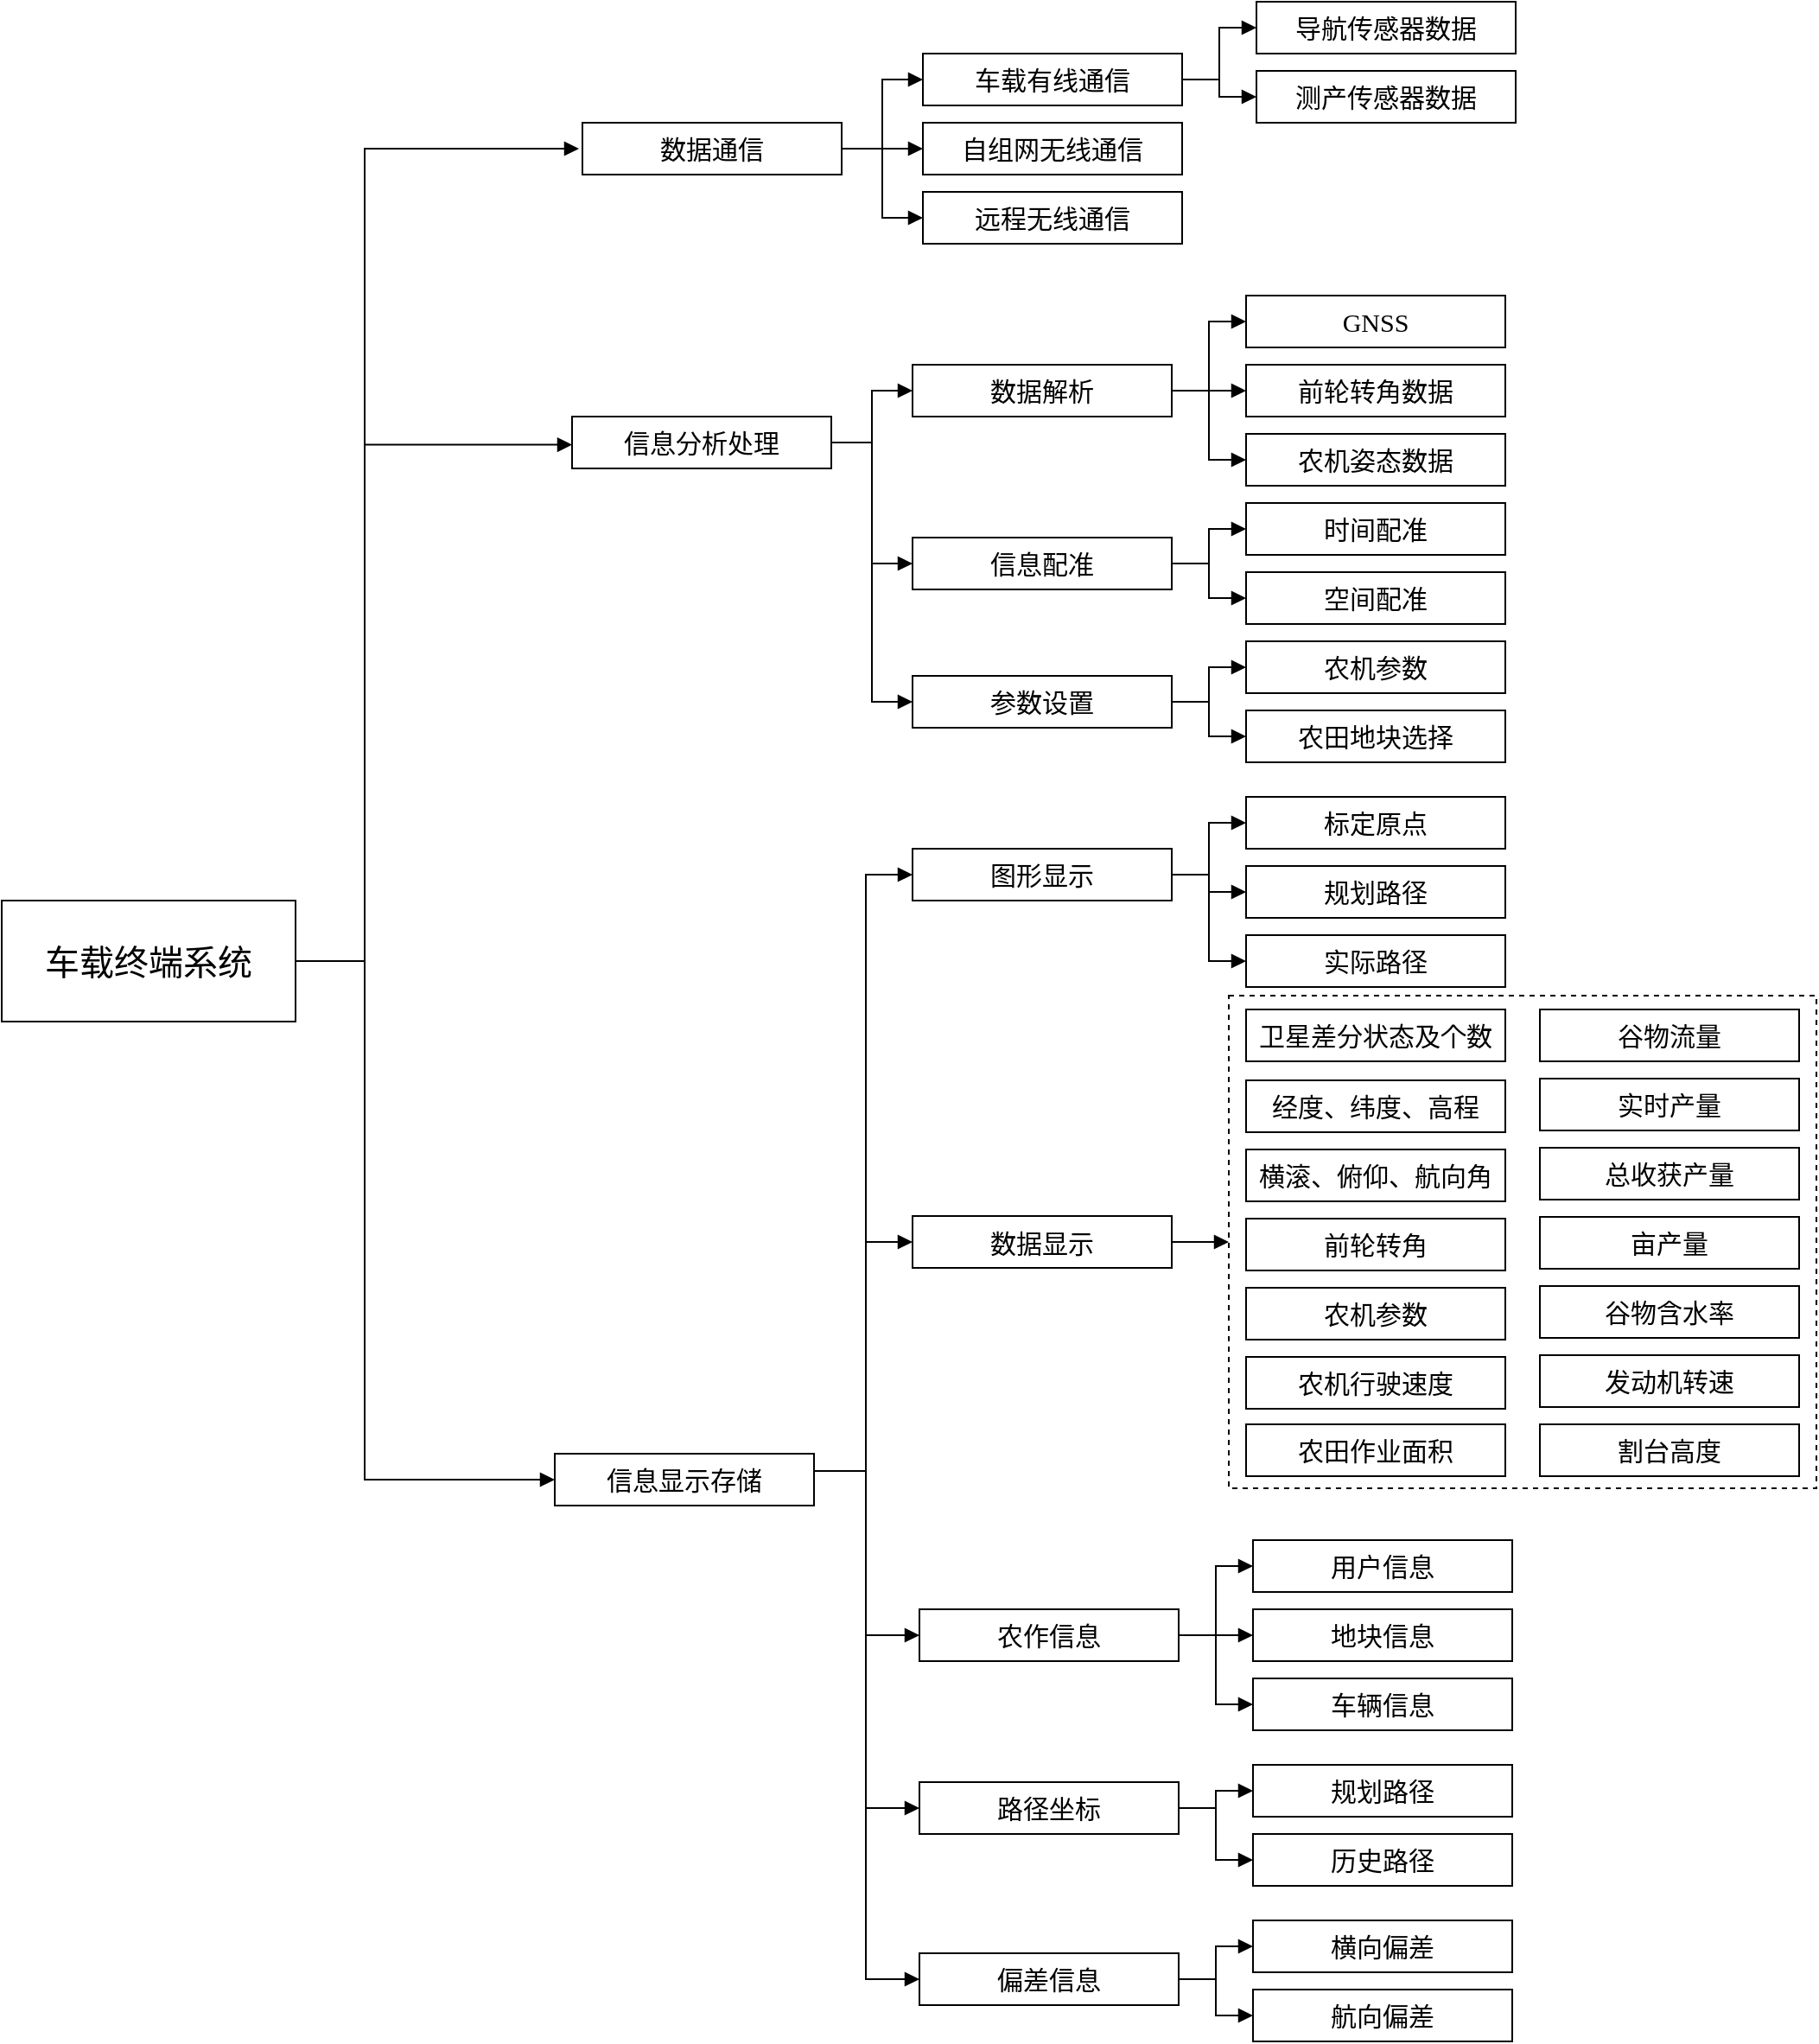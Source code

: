 <mxfile version="24.4.2" type="github" pages="2">
  <diagram name="第 1 页" id="2mFFUUZPeKniRayA2tRR">
    <mxGraphModel dx="2049" dy="1296" grid="1" gridSize="10" guides="1" tooltips="1" connect="1" arrows="1" fold="1" page="1" pageScale="1" pageWidth="1654" pageHeight="1169" math="0" shadow="0">
      <root>
        <mxCell id="0" />
        <mxCell id="1" parent="0" />
        <mxCell id="bgr9JyZ39T6YeFuaXmUD-1" style="edgeStyle=orthogonalEdgeStyle;rounded=0;orthogonalLoop=1;jettySize=auto;html=1;entryX=0;entryY=0.5;entryDx=0;entryDy=0;strokeColor=default;align=center;verticalAlign=middle;fontFamily=Helvetica;fontSize=15;fontColor=default;labelBackgroundColor=default;endArrow=block;endFill=1;" parent="1" source="bgr9JyZ39T6YeFuaXmUD-3" target="bgr9JyZ39T6YeFuaXmUD-57" edge="1">
          <mxGeometry relative="1" as="geometry">
            <Array as="points">
              <mxPoint x="500" y="795" />
              <mxPoint x="500" y="1095" />
            </Array>
          </mxGeometry>
        </mxCell>
        <mxCell id="bgr9JyZ39T6YeFuaXmUD-2" style="edgeStyle=orthogonalEdgeStyle;rounded=0;orthogonalLoop=1;jettySize=auto;html=1;entryX=0;entryY=0.25;entryDx=0;entryDy=0;strokeColor=default;align=center;verticalAlign=middle;fontFamily=Helvetica;fontSize=15;fontColor=default;labelBackgroundColor=default;endArrow=block;endFill=1;" parent="1" source="bgr9JyZ39T6YeFuaXmUD-3" edge="1">
          <mxGeometry relative="1" as="geometry">
            <Array as="points">
              <mxPoint x="500" y="495.75" />
            </Array>
            <mxPoint x="390" y="793.75" as="sourcePoint" />
            <mxPoint x="620" y="496.25" as="targetPoint" />
          </mxGeometry>
        </mxCell>
        <mxCell id="bgr9JyZ39T6YeFuaXmUD-12" style="edgeStyle=orthogonalEdgeStyle;rounded=0;orthogonalLoop=1;jettySize=auto;html=1;entryX=0;entryY=0.5;entryDx=0;entryDy=0;strokeColor=default;align=center;verticalAlign=middle;fontFamily=Helvetica;fontSize=15;fontColor=default;labelBackgroundColor=default;endArrow=block;endFill=1;" parent="1" source="bgr9JyZ39T6YeFuaXmUD-15" target="bgr9JyZ39T6YeFuaXmUD-22" edge="1">
          <mxGeometry relative="1" as="geometry" />
        </mxCell>
        <mxCell id="bgr9JyZ39T6YeFuaXmUD-13" style="edgeStyle=orthogonalEdgeStyle;rounded=0;orthogonalLoop=1;jettySize=auto;html=1;entryX=0;entryY=0.5;entryDx=0;entryDy=0;strokeColor=default;align=center;verticalAlign=middle;fontFamily=Helvetica;fontSize=15;fontColor=default;labelBackgroundColor=default;endArrow=block;endFill=1;" parent="1" source="bgr9JyZ39T6YeFuaXmUD-15" target="bgr9JyZ39T6YeFuaXmUD-19" edge="1">
          <mxGeometry relative="1" as="geometry" />
        </mxCell>
        <mxCell id="bgr9JyZ39T6YeFuaXmUD-14" style="edgeStyle=orthogonalEdgeStyle;rounded=0;orthogonalLoop=1;jettySize=auto;html=1;entryX=0;entryY=0.5;entryDx=0;entryDy=0;strokeColor=default;align=center;verticalAlign=middle;fontFamily=Helvetica;fontSize=15;fontColor=default;labelBackgroundColor=default;endArrow=block;endFill=1;" parent="1" source="bgr9JyZ39T6YeFuaXmUD-15" target="bgr9JyZ39T6YeFuaXmUD-25" edge="1">
          <mxGeometry relative="1" as="geometry" />
        </mxCell>
        <mxCell id="bgr9JyZ39T6YeFuaXmUD-15" value="&lt;font face=&quot;黑体&quot;&gt;信息分析处理&lt;/font&gt;" style="rounded=0;whiteSpace=wrap;html=1;strokeColor=default;align=center;verticalAlign=middle;fontFamily=Helvetica;fontSize=15;fontColor=default;labelBackgroundColor=default;fillColor=default;" parent="1" vertex="1">
          <mxGeometry x="620" y="480" width="150" height="30" as="geometry" />
        </mxCell>
        <mxCell id="bgr9JyZ39T6YeFuaXmUD-16" style="edgeStyle=orthogonalEdgeStyle;rounded=0;orthogonalLoop=1;jettySize=auto;html=1;entryX=0;entryY=0.5;entryDx=0;entryDy=0;strokeColor=default;align=center;verticalAlign=middle;fontFamily=Helvetica;fontSize=15;fontColor=default;labelBackgroundColor=default;endArrow=block;endFill=1;" parent="1" source="bgr9JyZ39T6YeFuaXmUD-19" target="bgr9JyZ39T6YeFuaXmUD-27" edge="1">
          <mxGeometry relative="1" as="geometry" />
        </mxCell>
        <mxCell id="bgr9JyZ39T6YeFuaXmUD-17" style="edgeStyle=orthogonalEdgeStyle;rounded=0;orthogonalLoop=1;jettySize=auto;html=1;entryX=0;entryY=0.5;entryDx=0;entryDy=0;strokeColor=default;align=center;verticalAlign=middle;fontFamily=Helvetica;fontSize=15;fontColor=default;labelBackgroundColor=default;endArrow=block;endFill=1;" parent="1" source="bgr9JyZ39T6YeFuaXmUD-19" target="bgr9JyZ39T6YeFuaXmUD-28" edge="1">
          <mxGeometry relative="1" as="geometry" />
        </mxCell>
        <mxCell id="bgr9JyZ39T6YeFuaXmUD-18" style="edgeStyle=orthogonalEdgeStyle;rounded=0;orthogonalLoop=1;jettySize=auto;html=1;entryX=0;entryY=0.5;entryDx=0;entryDy=0;strokeColor=default;align=center;verticalAlign=middle;fontFamily=Helvetica;fontSize=15;fontColor=default;labelBackgroundColor=default;endArrow=block;endFill=1;" parent="1" source="bgr9JyZ39T6YeFuaXmUD-19" target="bgr9JyZ39T6YeFuaXmUD-26" edge="1">
          <mxGeometry relative="1" as="geometry" />
        </mxCell>
        <mxCell id="bgr9JyZ39T6YeFuaXmUD-19" value="&lt;font face=&quot;黑体&quot;&gt;数据解析&lt;/font&gt;" style="rounded=0;whiteSpace=wrap;html=1;strokeColor=default;align=center;verticalAlign=middle;fontFamily=Helvetica;fontSize=15;fontColor=default;labelBackgroundColor=default;fillColor=default;" parent="1" vertex="1">
          <mxGeometry x="817" y="450" width="150" height="30" as="geometry" />
        </mxCell>
        <mxCell id="bgr9JyZ39T6YeFuaXmUD-20" value="" style="edgeStyle=orthogonalEdgeStyle;rounded=0;orthogonalLoop=1;jettySize=auto;html=1;strokeColor=default;align=center;verticalAlign=middle;fontFamily=Helvetica;fontSize=15;fontColor=default;labelBackgroundColor=default;endArrow=block;endFill=1;" parent="1" source="bgr9JyZ39T6YeFuaXmUD-22" target="bgr9JyZ39T6YeFuaXmUD-29" edge="1">
          <mxGeometry relative="1" as="geometry" />
        </mxCell>
        <mxCell id="bgr9JyZ39T6YeFuaXmUD-21" style="edgeStyle=orthogonalEdgeStyle;rounded=0;orthogonalLoop=1;jettySize=auto;html=1;entryX=0;entryY=0.5;entryDx=0;entryDy=0;strokeColor=default;align=center;verticalAlign=middle;fontFamily=Helvetica;fontSize=15;fontColor=default;labelBackgroundColor=default;endArrow=block;endFill=1;" parent="1" source="bgr9JyZ39T6YeFuaXmUD-22" target="bgr9JyZ39T6YeFuaXmUD-30" edge="1">
          <mxGeometry relative="1" as="geometry" />
        </mxCell>
        <mxCell id="bgr9JyZ39T6YeFuaXmUD-22" value="&lt;font face=&quot;黑体&quot;&gt;信息配准&lt;/font&gt;" style="rounded=0;whiteSpace=wrap;html=1;strokeColor=default;align=center;verticalAlign=middle;fontFamily=Helvetica;fontSize=15;fontColor=default;labelBackgroundColor=default;fillColor=default;" parent="1" vertex="1">
          <mxGeometry x="817" y="550" width="150" height="30" as="geometry" />
        </mxCell>
        <mxCell id="bgr9JyZ39T6YeFuaXmUD-23" value="" style="edgeStyle=orthogonalEdgeStyle;rounded=0;orthogonalLoop=1;jettySize=auto;html=1;strokeColor=default;align=center;verticalAlign=middle;fontFamily=Helvetica;fontSize=15;fontColor=default;labelBackgroundColor=default;endArrow=block;endFill=1;" parent="1" source="bgr9JyZ39T6YeFuaXmUD-25" target="bgr9JyZ39T6YeFuaXmUD-31" edge="1">
          <mxGeometry relative="1" as="geometry" />
        </mxCell>
        <mxCell id="bgr9JyZ39T6YeFuaXmUD-24" style="edgeStyle=orthogonalEdgeStyle;rounded=0;orthogonalLoop=1;jettySize=auto;html=1;entryX=0;entryY=0.5;entryDx=0;entryDy=0;strokeColor=default;align=center;verticalAlign=middle;fontFamily=Helvetica;fontSize=15;fontColor=default;labelBackgroundColor=default;endArrow=block;endFill=1;" parent="1" source="bgr9JyZ39T6YeFuaXmUD-25" target="bgr9JyZ39T6YeFuaXmUD-32" edge="1">
          <mxGeometry relative="1" as="geometry" />
        </mxCell>
        <mxCell id="bgr9JyZ39T6YeFuaXmUD-25" value="&lt;font face=&quot;黑体&quot;&gt;参数设置&lt;/font&gt;" style="rounded=0;whiteSpace=wrap;html=1;strokeColor=default;align=center;verticalAlign=middle;fontFamily=Helvetica;fontSize=15;fontColor=default;labelBackgroundColor=default;fillColor=default;" parent="1" vertex="1">
          <mxGeometry x="817" y="630" width="150" height="30" as="geometry" />
        </mxCell>
        <mxCell id="bgr9JyZ39T6YeFuaXmUD-26" value="&lt;font face=&quot;黑体&quot;&gt;GNSS&lt;/font&gt;" style="rounded=0;whiteSpace=wrap;html=1;strokeColor=default;align=center;verticalAlign=middle;fontFamily=Helvetica;fontSize=15;fontColor=default;labelBackgroundColor=default;fillColor=default;" parent="1" vertex="1">
          <mxGeometry x="1010" y="410" width="150" height="30" as="geometry" />
        </mxCell>
        <mxCell id="bgr9JyZ39T6YeFuaXmUD-27" value="&lt;font face=&quot;黑体&quot;&gt;前轮转角数据&lt;/font&gt;" style="rounded=0;whiteSpace=wrap;html=1;strokeColor=default;align=center;verticalAlign=middle;fontFamily=Helvetica;fontSize=15;fontColor=default;labelBackgroundColor=default;fillColor=default;" parent="1" vertex="1">
          <mxGeometry x="1010" y="450" width="150" height="30" as="geometry" />
        </mxCell>
        <mxCell id="bgr9JyZ39T6YeFuaXmUD-28" value="&lt;font face=&quot;黑体&quot;&gt;农机姿态数据&lt;/font&gt;" style="rounded=0;whiteSpace=wrap;html=1;strokeColor=default;align=center;verticalAlign=middle;fontFamily=Helvetica;fontSize=15;fontColor=default;labelBackgroundColor=default;fillColor=default;" parent="1" vertex="1">
          <mxGeometry x="1010" y="490" width="150" height="30" as="geometry" />
        </mxCell>
        <mxCell id="bgr9JyZ39T6YeFuaXmUD-29" value="&lt;font face=&quot;黑体&quot;&gt;时间配准&lt;/font&gt;" style="rounded=0;whiteSpace=wrap;html=1;strokeColor=default;align=center;verticalAlign=middle;fontFamily=Helvetica;fontSize=15;fontColor=default;labelBackgroundColor=default;fillColor=default;" parent="1" vertex="1">
          <mxGeometry x="1010" y="530" width="150" height="30" as="geometry" />
        </mxCell>
        <mxCell id="bgr9JyZ39T6YeFuaXmUD-30" value="&lt;font face=&quot;黑体&quot;&gt;空间配准&lt;/font&gt;" style="rounded=0;whiteSpace=wrap;html=1;strokeColor=default;align=center;verticalAlign=middle;fontFamily=Helvetica;fontSize=15;fontColor=default;labelBackgroundColor=default;fillColor=default;" parent="1" vertex="1">
          <mxGeometry x="1010" y="570" width="150" height="30" as="geometry" />
        </mxCell>
        <mxCell id="bgr9JyZ39T6YeFuaXmUD-31" value="&lt;font face=&quot;黑体&quot;&gt;农机参数&lt;/font&gt;" style="rounded=0;whiteSpace=wrap;html=1;strokeColor=default;align=center;verticalAlign=middle;fontFamily=Helvetica;fontSize=15;fontColor=default;labelBackgroundColor=default;fillColor=default;" parent="1" vertex="1">
          <mxGeometry x="1010" y="610" width="150" height="30" as="geometry" />
        </mxCell>
        <mxCell id="bgr9JyZ39T6YeFuaXmUD-32" value="&lt;font face=&quot;黑体&quot;&gt;农田地块选择&lt;/font&gt;" style="rounded=0;whiteSpace=wrap;html=1;strokeColor=default;align=center;verticalAlign=middle;fontFamily=Helvetica;fontSize=15;fontColor=default;labelBackgroundColor=default;fillColor=default;" parent="1" vertex="1">
          <mxGeometry x="1010" y="650" width="150" height="30" as="geometry" />
        </mxCell>
        <mxCell id="bgr9JyZ39T6YeFuaXmUD-38" style="edgeStyle=orthogonalEdgeStyle;rounded=0;orthogonalLoop=1;jettySize=auto;html=1;entryX=0;entryY=0.5;entryDx=0;entryDy=0;strokeColor=default;align=center;verticalAlign=middle;fontFamily=Helvetica;fontSize=15;fontColor=default;labelBackgroundColor=default;endArrow=block;endFill=1;" parent="1" source="bgr9JyZ39T6YeFuaXmUD-41" target="bgr9JyZ39T6YeFuaXmUD-48" edge="1">
          <mxGeometry relative="1" as="geometry" />
        </mxCell>
        <mxCell id="bgr9JyZ39T6YeFuaXmUD-39" style="edgeStyle=orthogonalEdgeStyle;rounded=0;orthogonalLoop=1;jettySize=auto;html=1;entryX=0;entryY=0.5;entryDx=0;entryDy=0;strokeColor=default;align=center;verticalAlign=middle;fontFamily=Helvetica;fontSize=15;fontColor=default;labelBackgroundColor=default;endArrow=block;endFill=1;" parent="1" source="bgr9JyZ39T6YeFuaXmUD-41" target="bgr9JyZ39T6YeFuaXmUD-49" edge="1">
          <mxGeometry relative="1" as="geometry" />
        </mxCell>
        <mxCell id="bgr9JyZ39T6YeFuaXmUD-40" style="edgeStyle=orthogonalEdgeStyle;rounded=0;orthogonalLoop=1;jettySize=auto;html=1;entryX=0;entryY=0.5;entryDx=0;entryDy=0;strokeColor=default;align=center;verticalAlign=middle;fontFamily=Helvetica;fontSize=15;fontColor=default;labelBackgroundColor=default;endArrow=block;endFill=1;" parent="1" source="bgr9JyZ39T6YeFuaXmUD-41" target="bgr9JyZ39T6YeFuaXmUD-50" edge="1">
          <mxGeometry relative="1" as="geometry" />
        </mxCell>
        <mxCell id="bgr9JyZ39T6YeFuaXmUD-41" value="&lt;font face=&quot;黑体&quot;&gt;农作信息&lt;/font&gt;" style="rounded=0;whiteSpace=wrap;html=1;strokeColor=default;align=center;verticalAlign=middle;fontFamily=Helvetica;fontSize=15;fontColor=default;labelBackgroundColor=default;fillColor=default;" parent="1" vertex="1">
          <mxGeometry x="821" y="1170" width="150" height="30" as="geometry" />
        </mxCell>
        <mxCell id="bgr9JyZ39T6YeFuaXmUD-42" style="edgeStyle=orthogonalEdgeStyle;rounded=0;orthogonalLoop=1;jettySize=auto;html=1;entryX=0;entryY=0.5;entryDx=0;entryDy=0;strokeColor=default;align=center;verticalAlign=middle;fontFamily=Helvetica;fontSize=15;fontColor=default;labelBackgroundColor=default;endArrow=block;endFill=1;" parent="1" source="bgr9JyZ39T6YeFuaXmUD-44" target="bgr9JyZ39T6YeFuaXmUD-51" edge="1">
          <mxGeometry relative="1" as="geometry" />
        </mxCell>
        <mxCell id="bgr9JyZ39T6YeFuaXmUD-43" style="edgeStyle=orthogonalEdgeStyle;rounded=0;orthogonalLoop=1;jettySize=auto;html=1;entryX=0;entryY=0.5;entryDx=0;entryDy=0;strokeColor=default;align=center;verticalAlign=middle;fontFamily=Helvetica;fontSize=15;fontColor=default;labelBackgroundColor=default;endArrow=block;endFill=1;" parent="1" source="bgr9JyZ39T6YeFuaXmUD-44" target="bgr9JyZ39T6YeFuaXmUD-52" edge="1">
          <mxGeometry relative="1" as="geometry" />
        </mxCell>
        <mxCell id="bgr9JyZ39T6YeFuaXmUD-44" value="&lt;font face=&quot;黑体&quot;&gt;路径坐标&lt;/font&gt;" style="rounded=0;whiteSpace=wrap;html=1;strokeColor=default;align=center;verticalAlign=middle;fontFamily=Helvetica;fontSize=15;fontColor=default;labelBackgroundColor=default;fillColor=default;" parent="1" vertex="1">
          <mxGeometry x="821" y="1270" width="150" height="30" as="geometry" />
        </mxCell>
        <mxCell id="bgr9JyZ39T6YeFuaXmUD-45" style="edgeStyle=orthogonalEdgeStyle;rounded=0;orthogonalLoop=1;jettySize=auto;html=1;entryX=0;entryY=0.5;entryDx=0;entryDy=0;strokeColor=default;align=center;verticalAlign=middle;fontFamily=Helvetica;fontSize=15;fontColor=default;labelBackgroundColor=default;endArrow=block;endFill=1;" parent="1" source="bgr9JyZ39T6YeFuaXmUD-47" target="bgr9JyZ39T6YeFuaXmUD-53" edge="1">
          <mxGeometry relative="1" as="geometry" />
        </mxCell>
        <mxCell id="bgr9JyZ39T6YeFuaXmUD-46" style="edgeStyle=orthogonalEdgeStyle;rounded=0;orthogonalLoop=1;jettySize=auto;html=1;entryX=0;entryY=0.5;entryDx=0;entryDy=0;strokeColor=default;align=center;verticalAlign=middle;fontFamily=Helvetica;fontSize=15;fontColor=default;labelBackgroundColor=default;endArrow=block;endFill=1;" parent="1" source="bgr9JyZ39T6YeFuaXmUD-47" target="bgr9JyZ39T6YeFuaXmUD-54" edge="1">
          <mxGeometry relative="1" as="geometry" />
        </mxCell>
        <mxCell id="bgr9JyZ39T6YeFuaXmUD-47" value="&lt;font face=&quot;黑体&quot;&gt;偏差信息&lt;/font&gt;" style="rounded=0;whiteSpace=wrap;html=1;strokeColor=default;align=center;verticalAlign=middle;fontFamily=Helvetica;fontSize=15;fontColor=default;labelBackgroundColor=default;fillColor=default;" parent="1" vertex="1">
          <mxGeometry x="821" y="1369" width="150" height="30" as="geometry" />
        </mxCell>
        <mxCell id="bgr9JyZ39T6YeFuaXmUD-48" value="&lt;font face=&quot;黑体&quot;&gt;用户信息&lt;/font&gt;" style="rounded=0;whiteSpace=wrap;html=1;strokeColor=default;align=center;verticalAlign=middle;fontFamily=Helvetica;fontSize=15;fontColor=default;labelBackgroundColor=default;fillColor=default;" parent="1" vertex="1">
          <mxGeometry x="1014" y="1130" width="150" height="30" as="geometry" />
        </mxCell>
        <mxCell id="bgr9JyZ39T6YeFuaXmUD-49" value="&lt;font face=&quot;黑体&quot;&gt;地块信息&lt;/font&gt;" style="rounded=0;whiteSpace=wrap;html=1;strokeColor=default;align=center;verticalAlign=middle;fontFamily=Helvetica;fontSize=15;fontColor=default;labelBackgroundColor=default;fillColor=default;" parent="1" vertex="1">
          <mxGeometry x="1014" y="1170" width="150" height="30" as="geometry" />
        </mxCell>
        <mxCell id="bgr9JyZ39T6YeFuaXmUD-50" value="&lt;font face=&quot;黑体&quot;&gt;车辆信息&lt;/font&gt;" style="rounded=0;whiteSpace=wrap;html=1;strokeColor=default;align=center;verticalAlign=middle;fontFamily=Helvetica;fontSize=15;fontColor=default;labelBackgroundColor=default;fillColor=default;" parent="1" vertex="1">
          <mxGeometry x="1014" y="1210" width="150" height="30" as="geometry" />
        </mxCell>
        <mxCell id="bgr9JyZ39T6YeFuaXmUD-51" value="&lt;font face=&quot;黑体&quot;&gt;规划路径&lt;/font&gt;" style="rounded=0;whiteSpace=wrap;html=1;strokeColor=default;align=center;verticalAlign=middle;fontFamily=Helvetica;fontSize=15;fontColor=default;labelBackgroundColor=default;fillColor=default;" parent="1" vertex="1">
          <mxGeometry x="1014" y="1260" width="150" height="30" as="geometry" />
        </mxCell>
        <mxCell id="bgr9JyZ39T6YeFuaXmUD-52" value="&lt;font face=&quot;黑体&quot;&gt;历史路径&lt;/font&gt;" style="rounded=0;whiteSpace=wrap;html=1;strokeColor=default;align=center;verticalAlign=middle;fontFamily=Helvetica;fontSize=15;fontColor=default;labelBackgroundColor=default;fillColor=default;" parent="1" vertex="1">
          <mxGeometry x="1014" y="1300" width="150" height="30" as="geometry" />
        </mxCell>
        <mxCell id="bgr9JyZ39T6YeFuaXmUD-53" value="&lt;font face=&quot;黑体&quot;&gt;横向偏差&lt;/font&gt;" style="rounded=0;whiteSpace=wrap;html=1;strokeColor=default;align=center;verticalAlign=middle;fontFamily=Helvetica;fontSize=15;fontColor=default;labelBackgroundColor=default;fillColor=default;" parent="1" vertex="1">
          <mxGeometry x="1014" y="1350" width="150" height="30" as="geometry" />
        </mxCell>
        <mxCell id="bgr9JyZ39T6YeFuaXmUD-54" value="&lt;font face=&quot;黑体&quot;&gt;航向偏差&lt;/font&gt;" style="rounded=0;whiteSpace=wrap;html=1;strokeColor=default;align=center;verticalAlign=middle;fontFamily=Helvetica;fontSize=15;fontColor=default;labelBackgroundColor=default;fillColor=default;" parent="1" vertex="1">
          <mxGeometry x="1014" y="1390" width="150" height="30" as="geometry" />
        </mxCell>
        <mxCell id="bgr9JyZ39T6YeFuaXmUD-55" style="edgeStyle=orthogonalEdgeStyle;rounded=0;orthogonalLoop=1;jettySize=auto;html=1;entryX=0;entryY=0.5;entryDx=0;entryDy=0;strokeColor=default;align=center;verticalAlign=middle;fontFamily=Helvetica;fontSize=15;fontColor=default;labelBackgroundColor=default;endArrow=block;endFill=1;" parent="1" source="bgr9JyZ39T6YeFuaXmUD-57" target="bgr9JyZ39T6YeFuaXmUD-61" edge="1">
          <mxGeometry relative="1" as="geometry">
            <Array as="points">
              <mxPoint x="790" y="1090" />
              <mxPoint x="790" y="745" />
            </Array>
          </mxGeometry>
        </mxCell>
        <mxCell id="bgr9JyZ39T6YeFuaXmUD-56" style="edgeStyle=orthogonalEdgeStyle;rounded=0;orthogonalLoop=1;jettySize=auto;html=1;entryX=0;entryY=0.5;entryDx=0;entryDy=0;strokeColor=default;align=center;verticalAlign=middle;fontFamily=Helvetica;fontSize=15;fontColor=default;labelBackgroundColor=default;endArrow=block;endFill=1;" parent="1" source="bgr9JyZ39T6YeFuaXmUD-57" target="bgr9JyZ39T6YeFuaXmUD-63" edge="1">
          <mxGeometry relative="1" as="geometry">
            <Array as="points">
              <mxPoint x="790" y="1090" />
              <mxPoint x="790" y="957" />
            </Array>
          </mxGeometry>
        </mxCell>
        <mxCell id="KlnZJoVjhjY5TlB3J3W1-1" style="edgeStyle=orthogonalEdgeStyle;rounded=0;orthogonalLoop=1;jettySize=auto;html=1;entryX=0;entryY=0.5;entryDx=0;entryDy=0;endArrow=block;endFill=1;" edge="1" parent="1" source="bgr9JyZ39T6YeFuaXmUD-57" target="bgr9JyZ39T6YeFuaXmUD-41">
          <mxGeometry relative="1" as="geometry">
            <Array as="points">
              <mxPoint x="790" y="1090" />
              <mxPoint x="790" y="1185" />
            </Array>
          </mxGeometry>
        </mxCell>
        <mxCell id="KlnZJoVjhjY5TlB3J3W1-2" style="edgeStyle=orthogonalEdgeStyle;rounded=0;orthogonalLoop=1;jettySize=auto;html=1;entryX=0;entryY=0.5;entryDx=0;entryDy=0;strokeColor=default;align=center;verticalAlign=middle;fontFamily=Helvetica;fontSize=11;fontColor=default;labelBackgroundColor=default;endArrow=block;endFill=1;" edge="1" parent="1" source="bgr9JyZ39T6YeFuaXmUD-57" target="bgr9JyZ39T6YeFuaXmUD-44">
          <mxGeometry relative="1" as="geometry">
            <Array as="points">
              <mxPoint x="790" y="1090" />
              <mxPoint x="790" y="1285" />
            </Array>
          </mxGeometry>
        </mxCell>
        <mxCell id="KlnZJoVjhjY5TlB3J3W1-3" style="edgeStyle=orthogonalEdgeStyle;rounded=0;orthogonalLoop=1;jettySize=auto;html=1;entryX=0;entryY=0.5;entryDx=0;entryDy=0;strokeColor=default;align=center;verticalAlign=middle;fontFamily=Helvetica;fontSize=11;fontColor=default;labelBackgroundColor=default;endArrow=block;endFill=1;" edge="1" parent="1" source="bgr9JyZ39T6YeFuaXmUD-57" target="bgr9JyZ39T6YeFuaXmUD-47">
          <mxGeometry relative="1" as="geometry">
            <Array as="points">
              <mxPoint x="790" y="1090" />
              <mxPoint x="790" y="1384" />
            </Array>
          </mxGeometry>
        </mxCell>
        <mxCell id="bgr9JyZ39T6YeFuaXmUD-57" value="&lt;font face=&quot;黑体&quot;&gt;信息显示存储&lt;/font&gt;" style="rounded=0;whiteSpace=wrap;html=1;strokeColor=default;align=center;verticalAlign=middle;fontFamily=Helvetica;fontSize=15;fontColor=default;labelBackgroundColor=default;fillColor=default;" parent="1" vertex="1">
          <mxGeometry x="610" y="1080" width="150" height="30" as="geometry" />
        </mxCell>
        <mxCell id="bgr9JyZ39T6YeFuaXmUD-58" style="edgeStyle=orthogonalEdgeStyle;rounded=0;orthogonalLoop=1;jettySize=auto;html=1;entryX=0;entryY=0.5;entryDx=0;entryDy=0;strokeColor=default;align=center;verticalAlign=middle;fontFamily=Helvetica;fontSize=15;fontColor=default;labelBackgroundColor=default;endArrow=block;endFill=1;" parent="1" source="bgr9JyZ39T6YeFuaXmUD-61" target="bgr9JyZ39T6YeFuaXmUD-64" edge="1">
          <mxGeometry relative="1" as="geometry" />
        </mxCell>
        <mxCell id="bgr9JyZ39T6YeFuaXmUD-59" style="edgeStyle=orthogonalEdgeStyle;rounded=0;orthogonalLoop=1;jettySize=auto;html=1;entryX=0;entryY=0.5;entryDx=0;entryDy=0;strokeColor=default;align=center;verticalAlign=middle;fontFamily=Helvetica;fontSize=15;fontColor=default;labelBackgroundColor=default;endArrow=block;endFill=1;" parent="1" source="bgr9JyZ39T6YeFuaXmUD-61" target="bgr9JyZ39T6YeFuaXmUD-79" edge="1">
          <mxGeometry relative="1" as="geometry" />
        </mxCell>
        <mxCell id="bgr9JyZ39T6YeFuaXmUD-60" style="edgeStyle=orthogonalEdgeStyle;rounded=0;orthogonalLoop=1;jettySize=auto;html=1;entryX=0;entryY=0.5;entryDx=0;entryDy=0;strokeColor=default;align=center;verticalAlign=middle;fontFamily=Helvetica;fontSize=15;fontColor=default;labelBackgroundColor=default;endArrow=block;endFill=1;" parent="1" source="bgr9JyZ39T6YeFuaXmUD-61" target="bgr9JyZ39T6YeFuaXmUD-80" edge="1">
          <mxGeometry relative="1" as="geometry" />
        </mxCell>
        <mxCell id="bgr9JyZ39T6YeFuaXmUD-61" value="&lt;font face=&quot;黑体&quot;&gt;图形显示&lt;/font&gt;" style="rounded=0;whiteSpace=wrap;html=1;strokeColor=default;align=center;verticalAlign=middle;fontFamily=Helvetica;fontSize=15;fontColor=default;labelBackgroundColor=default;fillColor=default;" parent="1" vertex="1">
          <mxGeometry x="817" y="730" width="150" height="30" as="geometry" />
        </mxCell>
        <mxCell id="bgr9JyZ39T6YeFuaXmUD-62" style="edgeStyle=orthogonalEdgeStyle;rounded=0;orthogonalLoop=1;jettySize=auto;html=1;entryX=0;entryY=0.5;entryDx=0;entryDy=0;endArrow=block;endFill=1;" parent="1" source="bgr9JyZ39T6YeFuaXmUD-63" target="bgr9JyZ39T6YeFuaXmUD-81" edge="1">
          <mxGeometry relative="1" as="geometry" />
        </mxCell>
        <mxCell id="bgr9JyZ39T6YeFuaXmUD-63" value="&lt;font face=&quot;黑体&quot;&gt;数据显示&lt;/font&gt;" style="rounded=0;whiteSpace=wrap;html=1;strokeColor=default;align=center;verticalAlign=middle;fontFamily=Helvetica;fontSize=15;fontColor=default;labelBackgroundColor=default;fillColor=default;" parent="1" vertex="1">
          <mxGeometry x="817" y="942.5" width="150" height="30" as="geometry" />
        </mxCell>
        <mxCell id="bgr9JyZ39T6YeFuaXmUD-64" value="&lt;font face=&quot;黑体&quot;&gt;标定原点&lt;/font&gt;" style="rounded=0;whiteSpace=wrap;html=1;strokeColor=default;align=center;verticalAlign=middle;fontFamily=Helvetica;fontSize=15;fontColor=default;labelBackgroundColor=default;fillColor=default;" parent="1" vertex="1">
          <mxGeometry x="1010" y="700" width="150" height="30" as="geometry" />
        </mxCell>
        <mxCell id="bgr9JyZ39T6YeFuaXmUD-65" value="&lt;font face=&quot;黑体&quot;&gt;经度、纬度、高程&lt;/font&gt;" style="rounded=0;whiteSpace=wrap;html=1;strokeColor=default;align=center;verticalAlign=middle;fontFamily=Helvetica;fontSize=15;fontColor=default;labelBackgroundColor=default;fillColor=default;" parent="1" vertex="1">
          <mxGeometry x="1010" y="864" width="150" height="30" as="geometry" />
        </mxCell>
        <mxCell id="bgr9JyZ39T6YeFuaXmUD-66" value="&lt;font face=&quot;黑体&quot;&gt;横滚、俯仰、航向角&lt;/font&gt;" style="rounded=0;whiteSpace=wrap;html=1;strokeColor=default;align=center;verticalAlign=middle;fontFamily=Helvetica;fontSize=15;fontColor=default;labelBackgroundColor=default;fillColor=default;" parent="1" vertex="1">
          <mxGeometry x="1010" y="904" width="150" height="30" as="geometry" />
        </mxCell>
        <mxCell id="bgr9JyZ39T6YeFuaXmUD-67" value="&lt;font face=&quot;黑体&quot;&gt;前轮转角&lt;/font&gt;" style="rounded=0;whiteSpace=wrap;html=1;strokeColor=default;align=center;verticalAlign=middle;fontFamily=Helvetica;fontSize=15;fontColor=default;labelBackgroundColor=default;fillColor=default;" parent="1" vertex="1">
          <mxGeometry x="1010" y="944" width="150" height="30" as="geometry" />
        </mxCell>
        <mxCell id="bgr9JyZ39T6YeFuaXmUD-68" value="&lt;font face=&quot;黑体&quot;&gt;农机行驶速度&lt;/font&gt;" style="rounded=0;whiteSpace=wrap;html=1;strokeColor=default;align=center;verticalAlign=middle;fontFamily=Helvetica;fontSize=15;fontColor=default;labelBackgroundColor=default;fillColor=default;" parent="1" vertex="1">
          <mxGeometry x="1010" y="1024" width="150" height="30" as="geometry" />
        </mxCell>
        <mxCell id="bgr9JyZ39T6YeFuaXmUD-69" value="&lt;font face=&quot;黑体&quot;&gt;农田作业面积&lt;/font&gt;" style="rounded=0;whiteSpace=wrap;html=1;strokeColor=default;align=center;verticalAlign=middle;fontFamily=Helvetica;fontSize=15;fontColor=default;labelBackgroundColor=default;fillColor=default;" parent="1" vertex="1">
          <mxGeometry x="1010" y="1063" width="150" height="30" as="geometry" />
        </mxCell>
        <mxCell id="bgr9JyZ39T6YeFuaXmUD-70" value="&lt;font face=&quot;黑体&quot;&gt;农机参数&lt;/font&gt;" style="rounded=0;whiteSpace=wrap;html=1;strokeColor=default;align=center;verticalAlign=middle;fontFamily=Helvetica;fontSize=15;fontColor=default;labelBackgroundColor=default;fillColor=default;" parent="1" vertex="1">
          <mxGeometry x="1010" y="984" width="150" height="30" as="geometry" />
        </mxCell>
        <mxCell id="bgr9JyZ39T6YeFuaXmUD-71" value="&lt;font face=&quot;黑体&quot;&gt;实时产量&lt;/font&gt;" style="rounded=0;whiteSpace=wrap;html=1;strokeColor=default;align=center;verticalAlign=middle;fontFamily=Helvetica;fontSize=15;fontColor=default;labelBackgroundColor=default;fillColor=default;" parent="1" vertex="1">
          <mxGeometry x="1180" y="863" width="150" height="30" as="geometry" />
        </mxCell>
        <mxCell id="bgr9JyZ39T6YeFuaXmUD-72" value="&lt;font face=&quot;黑体&quot;&gt;总收获产量&lt;/font&gt;" style="rounded=0;whiteSpace=wrap;html=1;strokeColor=default;align=center;verticalAlign=middle;fontFamily=Helvetica;fontSize=15;fontColor=default;labelBackgroundColor=default;fillColor=default;" parent="1" vertex="1">
          <mxGeometry x="1180" y="903" width="150" height="30" as="geometry" />
        </mxCell>
        <mxCell id="bgr9JyZ39T6YeFuaXmUD-73" value="&lt;font face=&quot;黑体&quot;&gt;亩产量&lt;/font&gt;" style="rounded=0;whiteSpace=wrap;html=1;strokeColor=default;align=center;verticalAlign=middle;fontFamily=Helvetica;fontSize=15;fontColor=default;labelBackgroundColor=default;fillColor=default;" parent="1" vertex="1">
          <mxGeometry x="1180" y="943" width="150" height="30" as="geometry" />
        </mxCell>
        <mxCell id="bgr9JyZ39T6YeFuaXmUD-74" value="&lt;font face=&quot;黑体&quot;&gt;谷物含水率&lt;br&gt;&lt;/font&gt;" style="rounded=0;whiteSpace=wrap;html=1;strokeColor=default;align=center;verticalAlign=middle;fontFamily=Helvetica;fontSize=15;fontColor=default;labelBackgroundColor=default;fillColor=default;" parent="1" vertex="1">
          <mxGeometry x="1180" y="983" width="150" height="30" as="geometry" />
        </mxCell>
        <mxCell id="bgr9JyZ39T6YeFuaXmUD-75" value="&lt;font face=&quot;黑体&quot;&gt;发动机转速&lt;/font&gt;" style="rounded=0;whiteSpace=wrap;html=1;strokeColor=default;align=center;verticalAlign=middle;fontFamily=Helvetica;fontSize=15;fontColor=default;labelBackgroundColor=default;fillColor=default;" parent="1" vertex="1">
          <mxGeometry x="1180" y="1023" width="150" height="30" as="geometry" />
        </mxCell>
        <mxCell id="bgr9JyZ39T6YeFuaXmUD-76" value="&lt;font face=&quot;黑体&quot;&gt;割台高度&lt;/font&gt;" style="rounded=0;whiteSpace=wrap;html=1;strokeColor=default;align=center;verticalAlign=middle;fontFamily=Helvetica;fontSize=15;fontColor=default;labelBackgroundColor=default;fillColor=default;" parent="1" vertex="1">
          <mxGeometry x="1180" y="1063" width="150" height="30" as="geometry" />
        </mxCell>
        <mxCell id="bgr9JyZ39T6YeFuaXmUD-77" value="&lt;font face=&quot;黑体&quot;&gt;谷物流量&lt;/font&gt;" style="rounded=0;whiteSpace=wrap;html=1;strokeColor=default;align=center;verticalAlign=middle;fontFamily=Helvetica;fontSize=15;fontColor=default;labelBackgroundColor=default;fillColor=default;" parent="1" vertex="1">
          <mxGeometry x="1180" y="823" width="150" height="30" as="geometry" />
        </mxCell>
        <mxCell id="bgr9JyZ39T6YeFuaXmUD-78" value="&lt;font face=&quot;黑体&quot;&gt;卫星差分状态及个数&lt;/font&gt;" style="rounded=0;whiteSpace=wrap;html=1;strokeColor=default;align=center;verticalAlign=middle;fontFamily=Helvetica;fontSize=15;fontColor=default;labelBackgroundColor=default;fillColor=default;" parent="1" vertex="1">
          <mxGeometry x="1010" y="823" width="150" height="30" as="geometry" />
        </mxCell>
        <mxCell id="bgr9JyZ39T6YeFuaXmUD-79" value="&lt;font face=&quot;黑体&quot;&gt;规划路径&lt;/font&gt;" style="rounded=0;whiteSpace=wrap;html=1;strokeColor=default;align=center;verticalAlign=middle;fontFamily=Helvetica;fontSize=15;fontColor=default;labelBackgroundColor=default;fillColor=default;" parent="1" vertex="1">
          <mxGeometry x="1010" y="740" width="150" height="30" as="geometry" />
        </mxCell>
        <mxCell id="bgr9JyZ39T6YeFuaXmUD-80" value="&lt;font face=&quot;黑体&quot;&gt;实际路径&lt;/font&gt;" style="rounded=0;whiteSpace=wrap;html=1;strokeColor=default;align=center;verticalAlign=middle;fontFamily=Helvetica;fontSize=15;fontColor=default;labelBackgroundColor=default;fillColor=default;" parent="1" vertex="1">
          <mxGeometry x="1010" y="780" width="150" height="30" as="geometry" />
        </mxCell>
        <mxCell id="bgr9JyZ39T6YeFuaXmUD-81" value="" style="rounded=0;whiteSpace=wrap;html=1;strokeColor=default;align=center;verticalAlign=middle;fontFamily=Helvetica;fontSize=15;fontColor=default;labelBackgroundColor=default;fillColor=none;dashed=1;" parent="1" vertex="1">
          <mxGeometry x="1000" y="815" width="340" height="285" as="geometry" />
        </mxCell>
        <mxCell id="KlnZJoVjhjY5TlB3J3W1-6" style="edgeStyle=orthogonalEdgeStyle;rounded=0;orthogonalLoop=1;jettySize=auto;html=1;entryX=0;entryY=0.5;entryDx=0;entryDy=0;strokeColor=default;align=center;verticalAlign=middle;fontFamily=Helvetica;fontSize=11;fontColor=default;labelBackgroundColor=default;endArrow=block;endFill=1;" edge="1" parent="1" source="bgr9JyZ39T6YeFuaXmUD-3">
          <mxGeometry relative="1" as="geometry">
            <mxPoint x="624" y="325.0" as="targetPoint" />
            <Array as="points">
              <mxPoint x="500" y="795" />
              <mxPoint x="500" y="325" />
            </Array>
          </mxGeometry>
        </mxCell>
        <mxCell id="bgr9JyZ39T6YeFuaXmUD-3" value="&lt;font style=&quot;font-size: 20px;&quot; face=&quot;黑体&quot;&gt;车载终端系统&lt;/font&gt;" style="rounded=0;whiteSpace=wrap;html=1;strokeColor=default;align=center;verticalAlign=middle;fontFamily=Helvetica;fontSize=15;fontColor=default;labelBackgroundColor=default;fillColor=default;" parent="1" vertex="1">
          <mxGeometry x="290" y="760" width="170" height="70" as="geometry" />
        </mxCell>
        <mxCell id="KlnZJoVjhjY5TlB3J3W1-15" style="edgeStyle=orthogonalEdgeStyle;rounded=0;orthogonalLoop=1;jettySize=auto;html=1;entryX=0;entryY=0.5;entryDx=0;entryDy=0;fontFamily=Helvetica;fontSize=11;fontColor=default;labelBackgroundColor=default;endArrow=block;endFill=1;" edge="1" parent="1" source="KlnZJoVjhjY5TlB3J3W1-18" target="KlnZJoVjhjY5TlB3J3W1-22">
          <mxGeometry relative="1" as="geometry" />
        </mxCell>
        <mxCell id="KlnZJoVjhjY5TlB3J3W1-16" style="edgeStyle=orthogonalEdgeStyle;rounded=0;orthogonalLoop=1;jettySize=auto;html=1;entryX=0;entryY=0.5;entryDx=0;entryDy=0;fontFamily=Helvetica;fontSize=11;fontColor=default;labelBackgroundColor=default;endArrow=block;endFill=1;" edge="1" parent="1" source="KlnZJoVjhjY5TlB3J3W1-18" target="KlnZJoVjhjY5TlB3J3W1-23">
          <mxGeometry relative="1" as="geometry" />
        </mxCell>
        <mxCell id="KlnZJoVjhjY5TlB3J3W1-17" style="edgeStyle=orthogonalEdgeStyle;rounded=0;orthogonalLoop=1;jettySize=auto;html=1;entryX=0;entryY=0.5;entryDx=0;entryDy=0;fontFamily=Helvetica;fontSize=11;fontColor=default;labelBackgroundColor=default;endArrow=block;endFill=1;" edge="1" parent="1" source="KlnZJoVjhjY5TlB3J3W1-18" target="KlnZJoVjhjY5TlB3J3W1-21">
          <mxGeometry relative="1" as="geometry" />
        </mxCell>
        <mxCell id="KlnZJoVjhjY5TlB3J3W1-18" value="&lt;font style=&quot;font-size: 15px;&quot; face=&quot;黑体&quot;&gt;数据通信&lt;/font&gt;" style="rounded=0;whiteSpace=wrap;html=1;strokeColor=default;align=center;verticalAlign=middle;fontFamily=Helvetica;fontSize=15;fontColor=default;labelBackgroundColor=default;fillColor=default;" vertex="1" parent="1">
          <mxGeometry x="626" y="310" width="150" height="30" as="geometry" />
        </mxCell>
        <mxCell id="KlnZJoVjhjY5TlB3J3W1-19" style="edgeStyle=orthogonalEdgeStyle;rounded=0;orthogonalLoop=1;jettySize=auto;html=1;strokeColor=default;align=center;verticalAlign=middle;fontFamily=Helvetica;fontSize=11;fontColor=default;labelBackgroundColor=default;endArrow=block;endFill=1;" edge="1" parent="1" source="KlnZJoVjhjY5TlB3J3W1-21" target="KlnZJoVjhjY5TlB3J3W1-24">
          <mxGeometry relative="1" as="geometry" />
        </mxCell>
        <mxCell id="KlnZJoVjhjY5TlB3J3W1-20" style="edgeStyle=orthogonalEdgeStyle;rounded=0;orthogonalLoop=1;jettySize=auto;html=1;strokeColor=default;align=center;verticalAlign=middle;fontFamily=Helvetica;fontSize=11;fontColor=default;labelBackgroundColor=default;endArrow=block;endFill=1;" edge="1" parent="1" source="KlnZJoVjhjY5TlB3J3W1-21" target="KlnZJoVjhjY5TlB3J3W1-25">
          <mxGeometry relative="1" as="geometry" />
        </mxCell>
        <mxCell id="KlnZJoVjhjY5TlB3J3W1-21" value="&lt;font face=&quot;黑体&quot;&gt;车载有线通信&lt;/font&gt;" style="rounded=0;whiteSpace=wrap;html=1;strokeColor=default;align=center;verticalAlign=middle;fontFamily=Helvetica;fontSize=15;fontColor=default;labelBackgroundColor=default;fillColor=default;" vertex="1" parent="1">
          <mxGeometry x="823" y="270" width="150" height="30" as="geometry" />
        </mxCell>
        <mxCell id="KlnZJoVjhjY5TlB3J3W1-22" value="&lt;font face=&quot;黑体&quot;&gt;自组网无线通信&lt;/font&gt;" style="rounded=0;whiteSpace=wrap;html=1;strokeColor=default;align=center;verticalAlign=middle;fontFamily=Helvetica;fontSize=15;fontColor=default;labelBackgroundColor=default;fillColor=default;" vertex="1" parent="1">
          <mxGeometry x="823" y="310" width="150" height="30" as="geometry" />
        </mxCell>
        <mxCell id="KlnZJoVjhjY5TlB3J3W1-23" value="&lt;font face=&quot;黑体&quot;&gt;远程无线通信&lt;/font&gt;" style="rounded=0;whiteSpace=wrap;html=1;strokeColor=default;align=center;verticalAlign=middle;fontFamily=Helvetica;fontSize=15;fontColor=default;labelBackgroundColor=default;fillColor=default;" vertex="1" parent="1">
          <mxGeometry x="823" y="350" width="150" height="30" as="geometry" />
        </mxCell>
        <mxCell id="KlnZJoVjhjY5TlB3J3W1-24" value="&lt;font face=&quot;黑体&quot;&gt;导航传感器数据&lt;/font&gt;" style="rounded=0;whiteSpace=wrap;html=1;strokeColor=default;align=center;verticalAlign=middle;fontFamily=Helvetica;fontSize=15;fontColor=default;labelBackgroundColor=default;fillColor=default;" vertex="1" parent="1">
          <mxGeometry x="1016" y="240" width="150" height="30" as="geometry" />
        </mxCell>
        <mxCell id="KlnZJoVjhjY5TlB3J3W1-25" value="&lt;font face=&quot;黑体&quot;&gt;测产传感器数据&lt;/font&gt;" style="rounded=0;whiteSpace=wrap;html=1;strokeColor=default;align=center;verticalAlign=middle;fontFamily=Helvetica;fontSize=15;fontColor=default;labelBackgroundColor=default;fillColor=default;" vertex="1" parent="1">
          <mxGeometry x="1016" y="280" width="150" height="30" as="geometry" />
        </mxCell>
      </root>
    </mxGraphModel>
  </diagram>
  <diagram id="AdDS83tJTDJpO2veSNFI" name="第 2 页">
    <mxGraphModel dx="3187" dy="1680" grid="1" gridSize="10" guides="1" tooltips="1" connect="1" arrows="1" fold="1" page="1" pageScale="1" pageWidth="1654" pageHeight="1169" math="0" shadow="0">
      <root>
        <mxCell id="0" />
        <mxCell id="1" parent="0" />
        <mxCell id="QrT8fohp5CAGgA8uzG45-1" style="edgeStyle=orthogonalEdgeStyle;rounded=0;orthogonalLoop=1;jettySize=auto;html=1;entryX=0;entryY=0.5;entryDx=0;entryDy=0;strokeColor=default;align=center;verticalAlign=middle;fontFamily=Helvetica;fontSize=15;fontColor=default;labelBackgroundColor=default;endArrow=block;endFill=1;" edge="1" parent="1" source="QrT8fohp5CAGgA8uzG45-3" target="QrT8fohp5CAGgA8uzG45-57">
          <mxGeometry relative="1" as="geometry" />
        </mxCell>
        <mxCell id="QrT8fohp5CAGgA8uzG45-2" style="edgeStyle=orthogonalEdgeStyle;rounded=0;orthogonalLoop=1;jettySize=auto;html=1;entryX=0;entryY=0.25;entryDx=0;entryDy=0;strokeColor=default;align=center;verticalAlign=middle;fontFamily=Helvetica;fontSize=15;fontColor=default;labelBackgroundColor=default;endArrow=block;endFill=1;" edge="1" parent="1" source="QrT8fohp5CAGgA8uzG45-3" target="QrT8fohp5CAGgA8uzG45-15">
          <mxGeometry relative="1" as="geometry">
            <Array as="points">
              <mxPoint x="480" y="565" />
              <mxPoint x="480" y="267" />
            </Array>
          </mxGeometry>
        </mxCell>
        <mxCell id="QrT8fohp5CAGgA8uzG45-92" style="edgeStyle=orthogonalEdgeStyle;rounded=0;orthogonalLoop=1;jettySize=auto;html=1;entryX=0;entryY=0.5;entryDx=0;entryDy=0;" edge="1" parent="1" source="QrT8fohp5CAGgA8uzG45-3" target="QrT8fohp5CAGgA8uzG45-8">
          <mxGeometry relative="1" as="geometry">
            <Array as="points">
              <mxPoint x="480" y="565" />
              <mxPoint x="480" y="95" />
            </Array>
          </mxGeometry>
        </mxCell>
        <mxCell id="QrT8fohp5CAGgA8uzG45-3" value="&lt;font style=&quot;font-size: 20px;&quot; face=&quot;黑体&quot;&gt;自组网多机协同导航终端系统&lt;/font&gt;" style="rounded=0;whiteSpace=wrap;html=1;strokeColor=default;align=center;verticalAlign=middle;fontFamily=Helvetica;fontSize=15;fontColor=default;labelBackgroundColor=default;fillColor=default;" vertex="1" parent="1">
          <mxGeometry x="200" y="530" width="170" height="70" as="geometry" />
        </mxCell>
        <mxCell id="QrT8fohp5CAGgA8uzG45-4" style="edgeStyle=orthogonalEdgeStyle;rounded=0;orthogonalLoop=1;jettySize=auto;html=1;entryX=0;entryY=0.5;entryDx=0;entryDy=0;fontFamily=Helvetica;fontSize=11;fontColor=default;labelBackgroundColor=default;endArrow=block;endFill=1;" edge="1" parent="1" source="QrT8fohp5CAGgA8uzG45-8" target="QrT8fohp5CAGgA8uzG45-10">
          <mxGeometry relative="1" as="geometry" />
        </mxCell>
        <mxCell id="QrT8fohp5CAGgA8uzG45-5" style="edgeStyle=orthogonalEdgeStyle;rounded=0;orthogonalLoop=1;jettySize=auto;html=1;entryX=0;entryY=0.5;entryDx=0;entryDy=0;fontFamily=Helvetica;fontSize=11;fontColor=default;labelBackgroundColor=default;endArrow=block;endFill=1;" edge="1" parent="1" source="QrT8fohp5CAGgA8uzG45-8" target="QrT8fohp5CAGgA8uzG45-11">
          <mxGeometry relative="1" as="geometry" />
        </mxCell>
        <mxCell id="QrT8fohp5CAGgA8uzG45-6" style="edgeStyle=orthogonalEdgeStyle;rounded=0;orthogonalLoop=1;jettySize=auto;html=1;entryX=0;entryY=0.5;entryDx=0;entryDy=0;fontFamily=Helvetica;fontSize=11;fontColor=default;labelBackgroundColor=default;endArrow=block;endFill=1;" edge="1" parent="1" source="QrT8fohp5CAGgA8uzG45-8" target="QrT8fohp5CAGgA8uzG45-9">
          <mxGeometry relative="1" as="geometry" />
        </mxCell>
        <mxCell id="QrT8fohp5CAGgA8uzG45-8" value="&lt;font style=&quot;font-size: 15px;&quot; face=&quot;黑体&quot;&gt;数据通信&lt;/font&gt;" style="rounded=0;whiteSpace=wrap;html=1;strokeColor=default;align=center;verticalAlign=middle;fontFamily=Helvetica;fontSize=15;fontColor=default;labelBackgroundColor=default;fillColor=default;" vertex="1" parent="1">
          <mxGeometry x="600" y="80" width="150" height="30" as="geometry" />
        </mxCell>
        <mxCell id="QrT8fohp5CAGgA8uzG45-9" value="&lt;font face=&quot;黑体&quot;&gt;车载有线通信&lt;/font&gt;" style="rounded=0;whiteSpace=wrap;html=1;strokeColor=default;align=center;verticalAlign=middle;fontFamily=Helvetica;fontSize=15;fontColor=default;labelBackgroundColor=default;fillColor=default;" vertex="1" parent="1">
          <mxGeometry x="797" y="40" width="150" height="30" as="geometry" />
        </mxCell>
        <mxCell id="QrT8fohp5CAGgA8uzG45-10" value="&lt;font face=&quot;黑体&quot;&gt;自组网无线通信&lt;/font&gt;" style="rounded=0;whiteSpace=wrap;html=1;strokeColor=default;align=center;verticalAlign=middle;fontFamily=Helvetica;fontSize=15;fontColor=default;labelBackgroundColor=default;fillColor=default;" vertex="1" parent="1">
          <mxGeometry x="797" y="80" width="150" height="30" as="geometry" />
        </mxCell>
        <mxCell id="QrT8fohp5CAGgA8uzG45-11" value="&lt;font face=&quot;黑体&quot;&gt;远程无线通信&lt;/font&gt;" style="rounded=0;whiteSpace=wrap;html=1;strokeColor=default;align=center;verticalAlign=middle;fontFamily=Helvetica;fontSize=15;fontColor=default;labelBackgroundColor=default;fillColor=default;" vertex="1" parent="1">
          <mxGeometry x="797" y="120" width="150" height="30" as="geometry" />
        </mxCell>
        <mxCell id="QrT8fohp5CAGgA8uzG45-12" style="edgeStyle=orthogonalEdgeStyle;rounded=0;orthogonalLoop=1;jettySize=auto;html=1;entryX=0;entryY=0.5;entryDx=0;entryDy=0;strokeColor=default;align=center;verticalAlign=middle;fontFamily=Helvetica;fontSize=15;fontColor=default;labelBackgroundColor=default;endArrow=block;endFill=1;" edge="1" parent="1" source="QrT8fohp5CAGgA8uzG45-15" target="QrT8fohp5CAGgA8uzG45-22">
          <mxGeometry relative="1" as="geometry" />
        </mxCell>
        <mxCell id="QrT8fohp5CAGgA8uzG45-13" style="edgeStyle=orthogonalEdgeStyle;rounded=0;orthogonalLoop=1;jettySize=auto;html=1;entryX=0;entryY=0.5;entryDx=0;entryDy=0;strokeColor=default;align=center;verticalAlign=middle;fontFamily=Helvetica;fontSize=15;fontColor=default;labelBackgroundColor=default;endArrow=block;endFill=1;" edge="1" parent="1" source="QrT8fohp5CAGgA8uzG45-15" target="QrT8fohp5CAGgA8uzG45-19">
          <mxGeometry relative="1" as="geometry" />
        </mxCell>
        <mxCell id="QrT8fohp5CAGgA8uzG45-14" style="edgeStyle=orthogonalEdgeStyle;rounded=0;orthogonalLoop=1;jettySize=auto;html=1;entryX=0;entryY=0.5;entryDx=0;entryDy=0;strokeColor=default;align=center;verticalAlign=middle;fontFamily=Helvetica;fontSize=15;fontColor=default;labelBackgroundColor=default;endArrow=block;endFill=1;" edge="1" parent="1" source="QrT8fohp5CAGgA8uzG45-15" target="QrT8fohp5CAGgA8uzG45-25">
          <mxGeometry relative="1" as="geometry" />
        </mxCell>
        <mxCell id="QrT8fohp5CAGgA8uzG45-15" value="&lt;font face=&quot;黑体&quot;&gt;信息分析处理&lt;/font&gt;" style="rounded=0;whiteSpace=wrap;html=1;strokeColor=default;align=center;verticalAlign=middle;fontFamily=Helvetica;fontSize=15;fontColor=default;labelBackgroundColor=default;fillColor=default;" vertex="1" parent="1">
          <mxGeometry x="600" y="260" width="150" height="30" as="geometry" />
        </mxCell>
        <mxCell id="QrT8fohp5CAGgA8uzG45-16" style="edgeStyle=orthogonalEdgeStyle;rounded=0;orthogonalLoop=1;jettySize=auto;html=1;entryX=0;entryY=0.5;entryDx=0;entryDy=0;strokeColor=default;align=center;verticalAlign=middle;fontFamily=Helvetica;fontSize=15;fontColor=default;labelBackgroundColor=default;endArrow=block;endFill=1;" edge="1" parent="1" source="QrT8fohp5CAGgA8uzG45-19" target="QrT8fohp5CAGgA8uzG45-27">
          <mxGeometry relative="1" as="geometry" />
        </mxCell>
        <mxCell id="QrT8fohp5CAGgA8uzG45-17" style="edgeStyle=orthogonalEdgeStyle;rounded=0;orthogonalLoop=1;jettySize=auto;html=1;entryX=0;entryY=0.5;entryDx=0;entryDy=0;strokeColor=default;align=center;verticalAlign=middle;fontFamily=Helvetica;fontSize=15;fontColor=default;labelBackgroundColor=default;endArrow=block;endFill=1;" edge="1" parent="1" source="QrT8fohp5CAGgA8uzG45-19" target="QrT8fohp5CAGgA8uzG45-28">
          <mxGeometry relative="1" as="geometry" />
        </mxCell>
        <mxCell id="QrT8fohp5CAGgA8uzG45-18" style="edgeStyle=orthogonalEdgeStyle;rounded=0;orthogonalLoop=1;jettySize=auto;html=1;entryX=0;entryY=0.5;entryDx=0;entryDy=0;strokeColor=default;align=center;verticalAlign=middle;fontFamily=Helvetica;fontSize=15;fontColor=default;labelBackgroundColor=default;endArrow=block;endFill=1;" edge="1" parent="1" source="QrT8fohp5CAGgA8uzG45-19" target="QrT8fohp5CAGgA8uzG45-26">
          <mxGeometry relative="1" as="geometry" />
        </mxCell>
        <mxCell id="QrT8fohp5CAGgA8uzG45-19" value="&lt;font face=&quot;黑体&quot;&gt;数据解析&lt;/font&gt;" style="rounded=0;whiteSpace=wrap;html=1;strokeColor=default;align=center;verticalAlign=middle;fontFamily=Helvetica;fontSize=15;fontColor=default;labelBackgroundColor=default;fillColor=default;" vertex="1" parent="1">
          <mxGeometry x="797" y="220" width="150" height="30" as="geometry" />
        </mxCell>
        <mxCell id="QrT8fohp5CAGgA8uzG45-20" value="" style="edgeStyle=orthogonalEdgeStyle;rounded=0;orthogonalLoop=1;jettySize=auto;html=1;strokeColor=default;align=center;verticalAlign=middle;fontFamily=Helvetica;fontSize=15;fontColor=default;labelBackgroundColor=default;endArrow=block;endFill=1;" edge="1" parent="1" source="QrT8fohp5CAGgA8uzG45-22" target="QrT8fohp5CAGgA8uzG45-29">
          <mxGeometry relative="1" as="geometry" />
        </mxCell>
        <mxCell id="QrT8fohp5CAGgA8uzG45-21" style="edgeStyle=orthogonalEdgeStyle;rounded=0;orthogonalLoop=1;jettySize=auto;html=1;entryX=0;entryY=0.5;entryDx=0;entryDy=0;strokeColor=default;align=center;verticalAlign=middle;fontFamily=Helvetica;fontSize=15;fontColor=default;labelBackgroundColor=default;endArrow=block;endFill=1;" edge="1" parent="1" source="QrT8fohp5CAGgA8uzG45-22" target="QrT8fohp5CAGgA8uzG45-30">
          <mxGeometry relative="1" as="geometry" />
        </mxCell>
        <mxCell id="QrT8fohp5CAGgA8uzG45-22" value="&lt;font face=&quot;黑体&quot;&gt;信息配准&lt;/font&gt;" style="rounded=0;whiteSpace=wrap;html=1;strokeColor=default;align=center;verticalAlign=middle;fontFamily=Helvetica;fontSize=15;fontColor=default;labelBackgroundColor=default;fillColor=default;" vertex="1" parent="1">
          <mxGeometry x="797" y="320" width="150" height="30" as="geometry" />
        </mxCell>
        <mxCell id="QrT8fohp5CAGgA8uzG45-23" value="" style="edgeStyle=orthogonalEdgeStyle;rounded=0;orthogonalLoop=1;jettySize=auto;html=1;strokeColor=default;align=center;verticalAlign=middle;fontFamily=Helvetica;fontSize=15;fontColor=default;labelBackgroundColor=default;endArrow=block;endFill=1;" edge="1" parent="1" source="QrT8fohp5CAGgA8uzG45-25" target="QrT8fohp5CAGgA8uzG45-31">
          <mxGeometry relative="1" as="geometry" />
        </mxCell>
        <mxCell id="QrT8fohp5CAGgA8uzG45-24" style="edgeStyle=orthogonalEdgeStyle;rounded=0;orthogonalLoop=1;jettySize=auto;html=1;entryX=0;entryY=0.5;entryDx=0;entryDy=0;strokeColor=default;align=center;verticalAlign=middle;fontFamily=Helvetica;fontSize=15;fontColor=default;labelBackgroundColor=default;endArrow=block;endFill=1;" edge="1" parent="1" source="QrT8fohp5CAGgA8uzG45-25" target="QrT8fohp5CAGgA8uzG45-32">
          <mxGeometry relative="1" as="geometry" />
        </mxCell>
        <mxCell id="QrT8fohp5CAGgA8uzG45-25" value="&lt;font face=&quot;黑体&quot;&gt;参数设置&lt;/font&gt;" style="rounded=0;whiteSpace=wrap;html=1;strokeColor=default;align=center;verticalAlign=middle;fontFamily=Helvetica;fontSize=15;fontColor=default;labelBackgroundColor=default;fillColor=default;" vertex="1" parent="1">
          <mxGeometry x="797" y="400" width="150" height="30" as="geometry" />
        </mxCell>
        <mxCell id="QrT8fohp5CAGgA8uzG45-26" value="&lt;font face=&quot;黑体&quot;&gt;GNSS&lt;/font&gt;" style="rounded=0;whiteSpace=wrap;html=1;strokeColor=default;align=center;verticalAlign=middle;fontFamily=Helvetica;fontSize=15;fontColor=default;labelBackgroundColor=default;fillColor=default;" vertex="1" parent="1">
          <mxGeometry x="990" y="180" width="150" height="30" as="geometry" />
        </mxCell>
        <mxCell id="QrT8fohp5CAGgA8uzG45-27" value="&lt;font face=&quot;黑体&quot;&gt;前轮转角数据&lt;/font&gt;" style="rounded=0;whiteSpace=wrap;html=1;strokeColor=default;align=center;verticalAlign=middle;fontFamily=Helvetica;fontSize=15;fontColor=default;labelBackgroundColor=default;fillColor=default;" vertex="1" parent="1">
          <mxGeometry x="990" y="220" width="150" height="30" as="geometry" />
        </mxCell>
        <mxCell id="QrT8fohp5CAGgA8uzG45-28" value="&lt;font face=&quot;黑体&quot;&gt;农机姿态数据&lt;/font&gt;" style="rounded=0;whiteSpace=wrap;html=1;strokeColor=default;align=center;verticalAlign=middle;fontFamily=Helvetica;fontSize=15;fontColor=default;labelBackgroundColor=default;fillColor=default;" vertex="1" parent="1">
          <mxGeometry x="990" y="260" width="150" height="30" as="geometry" />
        </mxCell>
        <mxCell id="QrT8fohp5CAGgA8uzG45-29" value="&lt;font face=&quot;黑体&quot;&gt;时间配准&lt;/font&gt;" style="rounded=0;whiteSpace=wrap;html=1;strokeColor=default;align=center;verticalAlign=middle;fontFamily=Helvetica;fontSize=15;fontColor=default;labelBackgroundColor=default;fillColor=default;" vertex="1" parent="1">
          <mxGeometry x="990" y="300" width="150" height="30" as="geometry" />
        </mxCell>
        <mxCell id="QrT8fohp5CAGgA8uzG45-30" value="&lt;font face=&quot;黑体&quot;&gt;空间配准&lt;/font&gt;" style="rounded=0;whiteSpace=wrap;html=1;strokeColor=default;align=center;verticalAlign=middle;fontFamily=Helvetica;fontSize=15;fontColor=default;labelBackgroundColor=default;fillColor=default;" vertex="1" parent="1">
          <mxGeometry x="990" y="340" width="150" height="30" as="geometry" />
        </mxCell>
        <mxCell id="QrT8fohp5CAGgA8uzG45-31" value="&lt;font face=&quot;黑体&quot;&gt;农机参数&lt;/font&gt;" style="rounded=0;whiteSpace=wrap;html=1;strokeColor=default;align=center;verticalAlign=middle;fontFamily=Helvetica;fontSize=15;fontColor=default;labelBackgroundColor=default;fillColor=default;" vertex="1" parent="1">
          <mxGeometry x="990" y="380" width="150" height="30" as="geometry" />
        </mxCell>
        <mxCell id="QrT8fohp5CAGgA8uzG45-32" value="&lt;font face=&quot;黑体&quot;&gt;农田地块选择&lt;/font&gt;" style="rounded=0;whiteSpace=wrap;html=1;strokeColor=default;align=center;verticalAlign=middle;fontFamily=Helvetica;fontSize=15;fontColor=default;labelBackgroundColor=default;fillColor=default;" vertex="1" parent="1">
          <mxGeometry x="990" y="420" width="150" height="30" as="geometry" />
        </mxCell>
        <mxCell id="QrT8fohp5CAGgA8uzG45-33" style="edgeStyle=orthogonalEdgeStyle;rounded=0;orthogonalLoop=1;jettySize=auto;html=1;entryX=0;entryY=0.5;entryDx=0;entryDy=0;strokeColor=default;align=center;verticalAlign=middle;fontFamily=Helvetica;fontSize=15;fontColor=default;labelBackgroundColor=default;endArrow=block;endFill=1;" edge="1" parent="1" source="QrT8fohp5CAGgA8uzG45-37" target="QrT8fohp5CAGgA8uzG45-44">
          <mxGeometry relative="1" as="geometry" />
        </mxCell>
        <mxCell id="QrT8fohp5CAGgA8uzG45-34" style="edgeStyle=orthogonalEdgeStyle;rounded=0;orthogonalLoop=1;jettySize=auto;html=1;entryX=0;entryY=0.5;entryDx=0;entryDy=0;strokeColor=default;align=center;verticalAlign=middle;fontFamily=Helvetica;fontSize=15;fontColor=default;labelBackgroundColor=default;endArrow=block;endFill=1;" edge="1" parent="1" source="QrT8fohp5CAGgA8uzG45-37" target="QrT8fohp5CAGgA8uzG45-41">
          <mxGeometry relative="1" as="geometry" />
        </mxCell>
        <mxCell id="QrT8fohp5CAGgA8uzG45-35" style="edgeStyle=orthogonalEdgeStyle;rounded=0;orthogonalLoop=1;jettySize=auto;html=1;entryX=0;entryY=0.5;entryDx=0;entryDy=0;strokeColor=default;align=center;verticalAlign=middle;fontFamily=Helvetica;fontSize=15;fontColor=default;labelBackgroundColor=default;endArrow=block;endFill=1;" edge="1" parent="1" source="QrT8fohp5CAGgA8uzG45-37" target="QrT8fohp5CAGgA8uzG45-47">
          <mxGeometry relative="1" as="geometry" />
        </mxCell>
        <mxCell id="QrT8fohp5CAGgA8uzG45-36" style="edgeStyle=orthogonalEdgeStyle;rounded=0;orthogonalLoop=1;jettySize=auto;html=1;entryX=1;entryY=0.5;entryDx=0;entryDy=0;strokeColor=default;align=center;verticalAlign=middle;fontFamily=Helvetica;fontSize=11;fontColor=default;labelBackgroundColor=default;startArrow=block;startFill=1;endArrow=none;endFill=0;" edge="1" parent="1" source="QrT8fohp5CAGgA8uzG45-37" target="QrT8fohp5CAGgA8uzG45-3">
          <mxGeometry relative="1" as="geometry">
            <Array as="points">
              <mxPoint x="480" y="995" />
              <mxPoint x="480" y="565" />
            </Array>
          </mxGeometry>
        </mxCell>
        <mxCell id="QrT8fohp5CAGgA8uzG45-37" value="&lt;font face=&quot;黑体&quot;&gt;信息存储&lt;/font&gt;" style="rounded=0;whiteSpace=wrap;html=1;strokeColor=default;align=center;verticalAlign=middle;fontFamily=Helvetica;fontSize=15;fontColor=default;labelBackgroundColor=default;fillColor=default;" vertex="1" parent="1">
          <mxGeometry x="604" y="980" width="150" height="30" as="geometry" />
        </mxCell>
        <mxCell id="QrT8fohp5CAGgA8uzG45-38" style="edgeStyle=orthogonalEdgeStyle;rounded=0;orthogonalLoop=1;jettySize=auto;html=1;entryX=0;entryY=0.5;entryDx=0;entryDy=0;strokeColor=default;align=center;verticalAlign=middle;fontFamily=Helvetica;fontSize=15;fontColor=default;labelBackgroundColor=default;endArrow=block;endFill=1;" edge="1" parent="1" source="QrT8fohp5CAGgA8uzG45-41" target="QrT8fohp5CAGgA8uzG45-48">
          <mxGeometry relative="1" as="geometry" />
        </mxCell>
        <mxCell id="QrT8fohp5CAGgA8uzG45-39" style="edgeStyle=orthogonalEdgeStyle;rounded=0;orthogonalLoop=1;jettySize=auto;html=1;entryX=0;entryY=0.5;entryDx=0;entryDy=0;strokeColor=default;align=center;verticalAlign=middle;fontFamily=Helvetica;fontSize=15;fontColor=default;labelBackgroundColor=default;endArrow=block;endFill=1;" edge="1" parent="1" source="QrT8fohp5CAGgA8uzG45-41" target="QrT8fohp5CAGgA8uzG45-49">
          <mxGeometry relative="1" as="geometry" />
        </mxCell>
        <mxCell id="QrT8fohp5CAGgA8uzG45-40" style="edgeStyle=orthogonalEdgeStyle;rounded=0;orthogonalLoop=1;jettySize=auto;html=1;entryX=0;entryY=0.5;entryDx=0;entryDy=0;strokeColor=default;align=center;verticalAlign=middle;fontFamily=Helvetica;fontSize=15;fontColor=default;labelBackgroundColor=default;endArrow=block;endFill=1;" edge="1" parent="1" source="QrT8fohp5CAGgA8uzG45-41" target="QrT8fohp5CAGgA8uzG45-50">
          <mxGeometry relative="1" as="geometry" />
        </mxCell>
        <mxCell id="QrT8fohp5CAGgA8uzG45-41" value="&lt;font face=&quot;黑体&quot;&gt;农作信息&lt;/font&gt;" style="rounded=0;whiteSpace=wrap;html=1;strokeColor=default;align=center;verticalAlign=middle;fontFamily=Helvetica;fontSize=15;fontColor=default;labelBackgroundColor=default;fillColor=default;" vertex="1" parent="1">
          <mxGeometry x="801" y="940" width="150" height="30" as="geometry" />
        </mxCell>
        <mxCell id="QrT8fohp5CAGgA8uzG45-42" style="edgeStyle=orthogonalEdgeStyle;rounded=0;orthogonalLoop=1;jettySize=auto;html=1;entryX=0;entryY=0.5;entryDx=0;entryDy=0;strokeColor=default;align=center;verticalAlign=middle;fontFamily=Helvetica;fontSize=15;fontColor=default;labelBackgroundColor=default;endArrow=block;endFill=1;" edge="1" parent="1" source="QrT8fohp5CAGgA8uzG45-44" target="QrT8fohp5CAGgA8uzG45-51">
          <mxGeometry relative="1" as="geometry" />
        </mxCell>
        <mxCell id="QrT8fohp5CAGgA8uzG45-43" style="edgeStyle=orthogonalEdgeStyle;rounded=0;orthogonalLoop=1;jettySize=auto;html=1;entryX=0;entryY=0.5;entryDx=0;entryDy=0;strokeColor=default;align=center;verticalAlign=middle;fontFamily=Helvetica;fontSize=15;fontColor=default;labelBackgroundColor=default;endArrow=block;endFill=1;" edge="1" parent="1" source="QrT8fohp5CAGgA8uzG45-44" target="QrT8fohp5CAGgA8uzG45-52">
          <mxGeometry relative="1" as="geometry" />
        </mxCell>
        <mxCell id="QrT8fohp5CAGgA8uzG45-44" value="&lt;font face=&quot;黑体&quot;&gt;路径坐标&lt;/font&gt;" style="rounded=0;whiteSpace=wrap;html=1;strokeColor=default;align=center;verticalAlign=middle;fontFamily=Helvetica;fontSize=15;fontColor=default;labelBackgroundColor=default;fillColor=default;" vertex="1" parent="1">
          <mxGeometry x="801" y="1040" width="150" height="30" as="geometry" />
        </mxCell>
        <mxCell id="QrT8fohp5CAGgA8uzG45-45" style="edgeStyle=orthogonalEdgeStyle;rounded=0;orthogonalLoop=1;jettySize=auto;html=1;entryX=0;entryY=0.5;entryDx=0;entryDy=0;strokeColor=default;align=center;verticalAlign=middle;fontFamily=Helvetica;fontSize=15;fontColor=default;labelBackgroundColor=default;endArrow=block;endFill=1;" edge="1" parent="1" source="QrT8fohp5CAGgA8uzG45-47" target="QrT8fohp5CAGgA8uzG45-53">
          <mxGeometry relative="1" as="geometry" />
        </mxCell>
        <mxCell id="QrT8fohp5CAGgA8uzG45-46" style="edgeStyle=orthogonalEdgeStyle;rounded=0;orthogonalLoop=1;jettySize=auto;html=1;entryX=0;entryY=0.5;entryDx=0;entryDy=0;strokeColor=default;align=center;verticalAlign=middle;fontFamily=Helvetica;fontSize=15;fontColor=default;labelBackgroundColor=default;endArrow=block;endFill=1;" edge="1" parent="1" source="QrT8fohp5CAGgA8uzG45-47" target="QrT8fohp5CAGgA8uzG45-54">
          <mxGeometry relative="1" as="geometry" />
        </mxCell>
        <mxCell id="QrT8fohp5CAGgA8uzG45-47" value="&lt;font face=&quot;黑体&quot;&gt;偏差信息&lt;/font&gt;" style="rounded=0;whiteSpace=wrap;html=1;strokeColor=default;align=center;verticalAlign=middle;fontFamily=Helvetica;fontSize=15;fontColor=default;labelBackgroundColor=default;fillColor=default;" vertex="1" parent="1">
          <mxGeometry x="801" y="1139" width="150" height="30" as="geometry" />
        </mxCell>
        <mxCell id="QrT8fohp5CAGgA8uzG45-48" value="&lt;font face=&quot;黑体&quot;&gt;用户信息&lt;/font&gt;" style="rounded=0;whiteSpace=wrap;html=1;strokeColor=default;align=center;verticalAlign=middle;fontFamily=Helvetica;fontSize=15;fontColor=default;labelBackgroundColor=default;fillColor=default;" vertex="1" parent="1">
          <mxGeometry x="994" y="900" width="150" height="30" as="geometry" />
        </mxCell>
        <mxCell id="QrT8fohp5CAGgA8uzG45-49" value="&lt;font face=&quot;黑体&quot;&gt;地块信息&lt;/font&gt;" style="rounded=0;whiteSpace=wrap;html=1;strokeColor=default;align=center;verticalAlign=middle;fontFamily=Helvetica;fontSize=15;fontColor=default;labelBackgroundColor=default;fillColor=default;" vertex="1" parent="1">
          <mxGeometry x="994" y="940" width="150" height="30" as="geometry" />
        </mxCell>
        <mxCell id="QrT8fohp5CAGgA8uzG45-50" value="&lt;font face=&quot;黑体&quot;&gt;车辆信息&lt;/font&gt;" style="rounded=0;whiteSpace=wrap;html=1;strokeColor=default;align=center;verticalAlign=middle;fontFamily=Helvetica;fontSize=15;fontColor=default;labelBackgroundColor=default;fillColor=default;" vertex="1" parent="1">
          <mxGeometry x="994" y="980" width="150" height="30" as="geometry" />
        </mxCell>
        <mxCell id="QrT8fohp5CAGgA8uzG45-51" value="&lt;font face=&quot;黑体&quot;&gt;规划路径&lt;/font&gt;" style="rounded=0;whiteSpace=wrap;html=1;strokeColor=default;align=center;verticalAlign=middle;fontFamily=Helvetica;fontSize=15;fontColor=default;labelBackgroundColor=default;fillColor=default;" vertex="1" parent="1">
          <mxGeometry x="994" y="1030" width="150" height="30" as="geometry" />
        </mxCell>
        <mxCell id="QrT8fohp5CAGgA8uzG45-52" value="&lt;font face=&quot;黑体&quot;&gt;历史路径&lt;/font&gt;" style="rounded=0;whiteSpace=wrap;html=1;strokeColor=default;align=center;verticalAlign=middle;fontFamily=Helvetica;fontSize=15;fontColor=default;labelBackgroundColor=default;fillColor=default;" vertex="1" parent="1">
          <mxGeometry x="994" y="1070" width="150" height="30" as="geometry" />
        </mxCell>
        <mxCell id="QrT8fohp5CAGgA8uzG45-53" value="&lt;font face=&quot;黑体&quot;&gt;横向偏差&lt;/font&gt;" style="rounded=0;whiteSpace=wrap;html=1;strokeColor=default;align=center;verticalAlign=middle;fontFamily=Helvetica;fontSize=15;fontColor=default;labelBackgroundColor=default;fillColor=default;" vertex="1" parent="1">
          <mxGeometry x="994" y="1120" width="150" height="30" as="geometry" />
        </mxCell>
        <mxCell id="QrT8fohp5CAGgA8uzG45-54" value="&lt;font face=&quot;黑体&quot;&gt;航向偏差&lt;/font&gt;" style="rounded=0;whiteSpace=wrap;html=1;strokeColor=default;align=center;verticalAlign=middle;fontFamily=Helvetica;fontSize=15;fontColor=default;labelBackgroundColor=default;fillColor=default;" vertex="1" parent="1">
          <mxGeometry x="994" y="1160" width="150" height="30" as="geometry" />
        </mxCell>
        <mxCell id="QrT8fohp5CAGgA8uzG45-55" style="edgeStyle=orthogonalEdgeStyle;rounded=0;orthogonalLoop=1;jettySize=auto;html=1;entryX=0;entryY=0.5;entryDx=0;entryDy=0;strokeColor=default;align=center;verticalAlign=middle;fontFamily=Helvetica;fontSize=15;fontColor=default;labelBackgroundColor=default;endArrow=block;endFill=1;" edge="1" parent="1" source="QrT8fohp5CAGgA8uzG45-57">
          <mxGeometry relative="1" as="geometry">
            <Array as="points">
              <mxPoint x="774" y="565" />
              <mxPoint x="774" y="515" />
            </Array>
            <mxPoint x="797" y="515" as="targetPoint" />
          </mxGeometry>
        </mxCell>
        <mxCell id="QrT8fohp5CAGgA8uzG45-56" style="edgeStyle=orthogonalEdgeStyle;rounded=0;orthogonalLoop=1;jettySize=auto;html=1;entryX=0;entryY=0.5;entryDx=0;entryDy=0;strokeColor=default;align=center;verticalAlign=middle;fontFamily=Helvetica;fontSize=15;fontColor=default;labelBackgroundColor=default;endArrow=block;endFill=1;" edge="1" parent="1" source="QrT8fohp5CAGgA8uzG45-57" target="QrT8fohp5CAGgA8uzG45-63">
          <mxGeometry relative="1" as="geometry" />
        </mxCell>
        <mxCell id="QrT8fohp5CAGgA8uzG45-57" value="&lt;font face=&quot;黑体&quot;&gt;信息显示&lt;/font&gt;" style="rounded=0;whiteSpace=wrap;html=1;strokeColor=default;align=center;verticalAlign=middle;fontFamily=Helvetica;fontSize=15;fontColor=default;labelBackgroundColor=default;fillColor=default;" vertex="1" parent="1">
          <mxGeometry x="600" y="550" width="150" height="30" as="geometry" />
        </mxCell>
        <mxCell id="QrT8fohp5CAGgA8uzG45-62" style="edgeStyle=orthogonalEdgeStyle;rounded=0;orthogonalLoop=1;jettySize=auto;html=1;entryX=0;entryY=0.5;entryDx=0;entryDy=0;endArrow=block;endFill=1;" edge="1" parent="1" source="QrT8fohp5CAGgA8uzG45-63" target="QrT8fohp5CAGgA8uzG45-81">
          <mxGeometry relative="1" as="geometry" />
        </mxCell>
        <mxCell id="QrT8fohp5CAGgA8uzG45-63" value="&lt;font face=&quot;黑体&quot;&gt;数据显示&lt;/font&gt;" style="rounded=0;whiteSpace=wrap;html=1;strokeColor=default;align=center;verticalAlign=middle;fontFamily=Helvetica;fontSize=15;fontColor=default;labelBackgroundColor=default;fillColor=default;" vertex="1" parent="1">
          <mxGeometry x="797" y="712.5" width="150" height="30" as="geometry" />
        </mxCell>
        <mxCell id="QrT8fohp5CAGgA8uzG45-65" value="&lt;font face=&quot;黑体&quot;&gt;经度、纬度、高程&lt;/font&gt;" style="rounded=0;whiteSpace=wrap;html=1;strokeColor=default;align=center;verticalAlign=middle;fontFamily=Helvetica;fontSize=15;fontColor=default;labelBackgroundColor=default;fillColor=default;" vertex="1" parent="1">
          <mxGeometry x="990" y="634" width="150" height="30" as="geometry" />
        </mxCell>
        <mxCell id="QrT8fohp5CAGgA8uzG45-66" value="&lt;font face=&quot;黑体&quot;&gt;横滚、俯仰、航向角&lt;/font&gt;" style="rounded=0;whiteSpace=wrap;html=1;strokeColor=default;align=center;verticalAlign=middle;fontFamily=Helvetica;fontSize=15;fontColor=default;labelBackgroundColor=default;fillColor=default;" vertex="1" parent="1">
          <mxGeometry x="990" y="674" width="150" height="30" as="geometry" />
        </mxCell>
        <mxCell id="QrT8fohp5CAGgA8uzG45-67" value="&lt;font face=&quot;黑体&quot;&gt;前轮转角&lt;/font&gt;" style="rounded=0;whiteSpace=wrap;html=1;strokeColor=default;align=center;verticalAlign=middle;fontFamily=Helvetica;fontSize=15;fontColor=default;labelBackgroundColor=default;fillColor=default;" vertex="1" parent="1">
          <mxGeometry x="990" y="714" width="150" height="30" as="geometry" />
        </mxCell>
        <mxCell id="QrT8fohp5CAGgA8uzG45-68" value="&lt;font face=&quot;黑体&quot;&gt;农机行驶速度&lt;/font&gt;" style="rounded=0;whiteSpace=wrap;html=1;strokeColor=default;align=center;verticalAlign=middle;fontFamily=Helvetica;fontSize=15;fontColor=default;labelBackgroundColor=default;fillColor=default;" vertex="1" parent="1">
          <mxGeometry x="990" y="794" width="150" height="30" as="geometry" />
        </mxCell>
        <mxCell id="QrT8fohp5CAGgA8uzG45-69" value="&lt;font face=&quot;黑体&quot;&gt;农田作业面积&lt;/font&gt;" style="rounded=0;whiteSpace=wrap;html=1;strokeColor=default;align=center;verticalAlign=middle;fontFamily=Helvetica;fontSize=15;fontColor=default;labelBackgroundColor=default;fillColor=default;" vertex="1" parent="1">
          <mxGeometry x="990" y="833" width="150" height="30" as="geometry" />
        </mxCell>
        <mxCell id="QrT8fohp5CAGgA8uzG45-70" value="&lt;font face=&quot;黑体&quot;&gt;农机参数&lt;/font&gt;" style="rounded=0;whiteSpace=wrap;html=1;strokeColor=default;align=center;verticalAlign=middle;fontFamily=Helvetica;fontSize=15;fontColor=default;labelBackgroundColor=default;fillColor=default;" vertex="1" parent="1">
          <mxGeometry x="990" y="754" width="150" height="30" as="geometry" />
        </mxCell>
        <mxCell id="QrT8fohp5CAGgA8uzG45-71" value="&lt;font face=&quot;黑体&quot;&gt;实时产量&lt;/font&gt;" style="rounded=0;whiteSpace=wrap;html=1;strokeColor=default;align=center;verticalAlign=middle;fontFamily=Helvetica;fontSize=15;fontColor=default;labelBackgroundColor=default;fillColor=default;" vertex="1" parent="1">
          <mxGeometry x="1160" y="633" width="150" height="30" as="geometry" />
        </mxCell>
        <mxCell id="QrT8fohp5CAGgA8uzG45-72" value="&lt;font face=&quot;黑体&quot;&gt;总收获产量&lt;/font&gt;" style="rounded=0;whiteSpace=wrap;html=1;strokeColor=default;align=center;verticalAlign=middle;fontFamily=Helvetica;fontSize=15;fontColor=default;labelBackgroundColor=default;fillColor=default;" vertex="1" parent="1">
          <mxGeometry x="1160" y="673" width="150" height="30" as="geometry" />
        </mxCell>
        <mxCell id="QrT8fohp5CAGgA8uzG45-73" value="&lt;font face=&quot;黑体&quot;&gt;亩产量&lt;/font&gt;" style="rounded=0;whiteSpace=wrap;html=1;strokeColor=default;align=center;verticalAlign=middle;fontFamily=Helvetica;fontSize=15;fontColor=default;labelBackgroundColor=default;fillColor=default;" vertex="1" parent="1">
          <mxGeometry x="1160" y="713" width="150" height="30" as="geometry" />
        </mxCell>
        <mxCell id="QrT8fohp5CAGgA8uzG45-74" value="&lt;font face=&quot;黑体&quot;&gt;谷物含水率&lt;br&gt;&lt;/font&gt;" style="rounded=0;whiteSpace=wrap;html=1;strokeColor=default;align=center;verticalAlign=middle;fontFamily=Helvetica;fontSize=15;fontColor=default;labelBackgroundColor=default;fillColor=default;" vertex="1" parent="1">
          <mxGeometry x="1160" y="753" width="150" height="30" as="geometry" />
        </mxCell>
        <mxCell id="QrT8fohp5CAGgA8uzG45-75" value="&lt;font face=&quot;黑体&quot;&gt;发动机转速&lt;/font&gt;" style="rounded=0;whiteSpace=wrap;html=1;strokeColor=default;align=center;verticalAlign=middle;fontFamily=Helvetica;fontSize=15;fontColor=default;labelBackgroundColor=default;fillColor=default;" vertex="1" parent="1">
          <mxGeometry x="1160" y="793" width="150" height="30" as="geometry" />
        </mxCell>
        <mxCell id="QrT8fohp5CAGgA8uzG45-76" value="&lt;font face=&quot;黑体&quot;&gt;割台高度&lt;/font&gt;" style="rounded=0;whiteSpace=wrap;html=1;strokeColor=default;align=center;verticalAlign=middle;fontFamily=Helvetica;fontSize=15;fontColor=default;labelBackgroundColor=default;fillColor=default;" vertex="1" parent="1">
          <mxGeometry x="1160" y="833" width="150" height="30" as="geometry" />
        </mxCell>
        <mxCell id="QrT8fohp5CAGgA8uzG45-77" value="&lt;font face=&quot;黑体&quot;&gt;谷物流量&lt;/font&gt;" style="rounded=0;whiteSpace=wrap;html=1;strokeColor=default;align=center;verticalAlign=middle;fontFamily=Helvetica;fontSize=15;fontColor=default;labelBackgroundColor=default;fillColor=default;" vertex="1" parent="1">
          <mxGeometry x="1160" y="593" width="150" height="30" as="geometry" />
        </mxCell>
        <mxCell id="QrT8fohp5CAGgA8uzG45-78" value="&lt;font face=&quot;黑体&quot;&gt;卫星差分状态及个数&lt;/font&gt;" style="rounded=0;whiteSpace=wrap;html=1;strokeColor=default;align=center;verticalAlign=middle;fontFamily=Helvetica;fontSize=15;fontColor=default;labelBackgroundColor=default;fillColor=default;" vertex="1" parent="1">
          <mxGeometry x="990" y="593" width="150" height="30" as="geometry" />
        </mxCell>
        <mxCell id="QrT8fohp5CAGgA8uzG45-81" value="" style="rounded=0;whiteSpace=wrap;html=1;strokeColor=default;align=center;verticalAlign=middle;fontFamily=Helvetica;fontSize=15;fontColor=default;labelBackgroundColor=default;fillColor=none;dashed=1;" vertex="1" parent="1">
          <mxGeometry x="980" y="585" width="340" height="285" as="geometry" />
        </mxCell>
        <mxCell id="QrT8fohp5CAGgA8uzG45-82" style="edgeStyle=orthogonalEdgeStyle;rounded=0;orthogonalLoop=1;jettySize=auto;html=1;entryX=0;entryY=0.5;entryDx=0;entryDy=0;strokeColor=default;align=center;verticalAlign=middle;fontFamily=Helvetica;fontSize=15;fontColor=default;labelBackgroundColor=default;endArrow=block;endFill=1;" edge="1" parent="1" source="QrT8fohp5CAGgA8uzG45-85" target="QrT8fohp5CAGgA8uzG45-86">
          <mxGeometry relative="1" as="geometry" />
        </mxCell>
        <mxCell id="QrT8fohp5CAGgA8uzG45-83" style="edgeStyle=orthogonalEdgeStyle;rounded=0;orthogonalLoop=1;jettySize=auto;html=1;entryX=0;entryY=0.5;entryDx=0;entryDy=0;strokeColor=default;align=center;verticalAlign=middle;fontFamily=Helvetica;fontSize=15;fontColor=default;labelBackgroundColor=default;endArrow=block;endFill=1;" edge="1" parent="1" source="QrT8fohp5CAGgA8uzG45-85" target="QrT8fohp5CAGgA8uzG45-87">
          <mxGeometry relative="1" as="geometry" />
        </mxCell>
        <mxCell id="QrT8fohp5CAGgA8uzG45-84" style="edgeStyle=orthogonalEdgeStyle;rounded=0;orthogonalLoop=1;jettySize=auto;html=1;entryX=0;entryY=0.5;entryDx=0;entryDy=0;strokeColor=default;align=center;verticalAlign=middle;fontFamily=Helvetica;fontSize=15;fontColor=default;labelBackgroundColor=default;endArrow=block;endFill=1;" edge="1" parent="1" source="QrT8fohp5CAGgA8uzG45-85" target="QrT8fohp5CAGgA8uzG45-88">
          <mxGeometry relative="1" as="geometry" />
        </mxCell>
        <mxCell id="QrT8fohp5CAGgA8uzG45-85" value="&lt;font face=&quot;黑体&quot;&gt;图形显示&lt;/font&gt;" style="rounded=0;whiteSpace=wrap;html=1;strokeColor=default;align=center;verticalAlign=middle;fontFamily=Helvetica;fontSize=15;fontColor=default;labelBackgroundColor=default;fillColor=default;" vertex="1" parent="1">
          <mxGeometry x="797" y="500" width="150" height="30" as="geometry" />
        </mxCell>
        <mxCell id="QrT8fohp5CAGgA8uzG45-86" value="&lt;font face=&quot;黑体&quot;&gt;标定原点&lt;/font&gt;" style="rounded=0;whiteSpace=wrap;html=1;strokeColor=default;align=center;verticalAlign=middle;fontFamily=Helvetica;fontSize=15;fontColor=default;labelBackgroundColor=default;fillColor=default;" vertex="1" parent="1">
          <mxGeometry x="990" y="470" width="150" height="30" as="geometry" />
        </mxCell>
        <mxCell id="QrT8fohp5CAGgA8uzG45-87" value="&lt;font face=&quot;黑体&quot;&gt;规划路径&lt;/font&gt;" style="rounded=0;whiteSpace=wrap;html=1;strokeColor=default;align=center;verticalAlign=middle;fontFamily=Helvetica;fontSize=15;fontColor=default;labelBackgroundColor=default;fillColor=default;" vertex="1" parent="1">
          <mxGeometry x="990" y="510" width="150" height="30" as="geometry" />
        </mxCell>
        <mxCell id="QrT8fohp5CAGgA8uzG45-88" value="&lt;font face=&quot;黑体&quot;&gt;实际路径&lt;/font&gt;" style="rounded=0;whiteSpace=wrap;html=1;strokeColor=default;align=center;verticalAlign=middle;fontFamily=Helvetica;fontSize=15;fontColor=default;labelBackgroundColor=default;fillColor=default;" vertex="1" parent="1">
          <mxGeometry x="990" y="550" width="150" height="30" as="geometry" />
        </mxCell>
      </root>
    </mxGraphModel>
  </diagram>
</mxfile>
